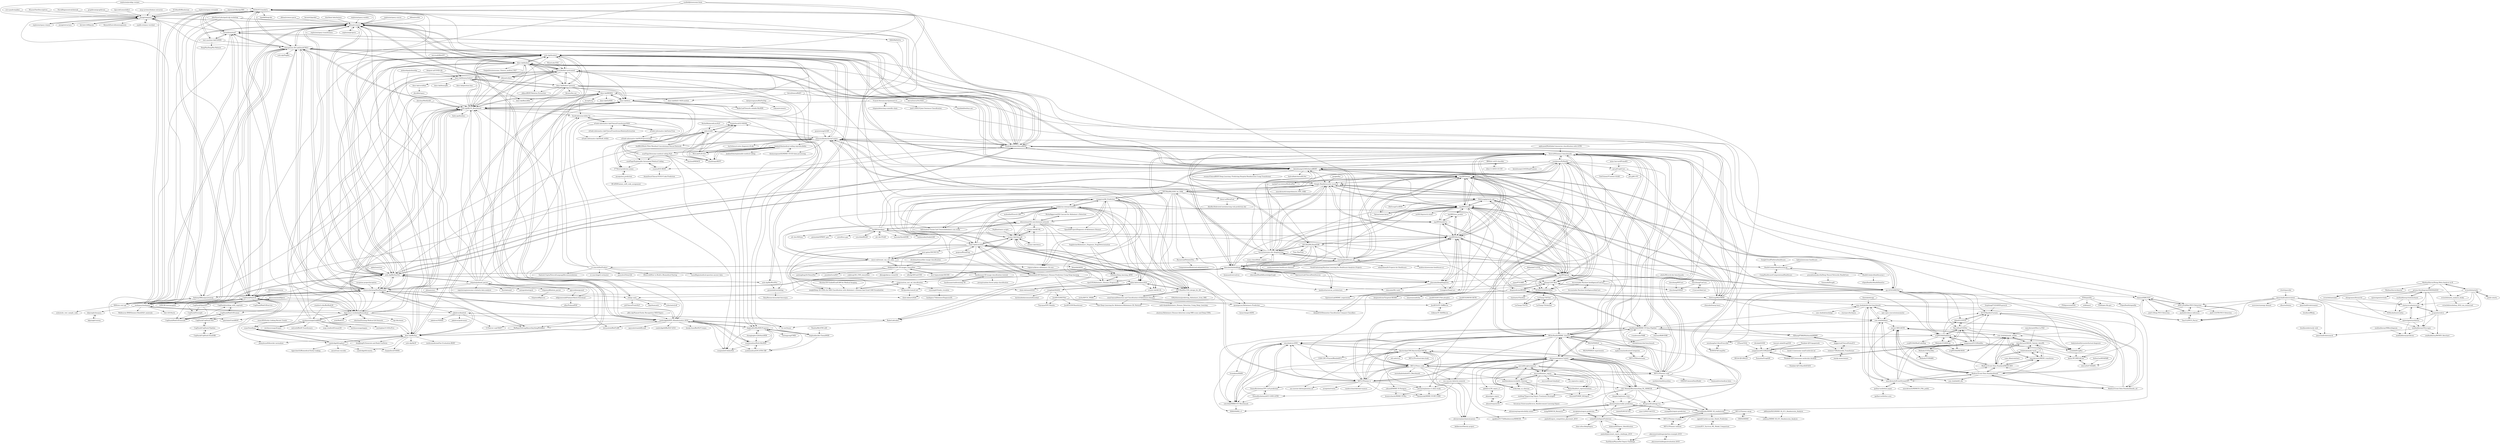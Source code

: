 digraph G {
"explosion/prodigy-recipes" -> "NLPatVCU/medaCy" ["e"=1]
"explosion/prodigy-recipes" -> "jenojp/negspacy" ["e"=1]
"dmis-lab/biobert" -> "naver/biobert-pretrained"
"dmis-lab/biobert" -> "dmis-lab/biobert-pytorch"
"dmis-lab/biobert" -> "ncbi-nlp/bluebert"
"dmis-lab/biobert" -> "allenai/scibert" ["e"=1]
"dmis-lab/biobert" -> "EmilyAlsentzer/clinicalBERT"
"dmis-lab/biobert" -> "allenai/scispacy"
"dmis-lab/biobert" -> "ncbi-nlp/BioSentVec"
"dmis-lab/biobert" -> "ncbi-nlp/BLUE_Benchmark"
"dmis-lab/biobert" -> "dmis-lab/bern"
"dmis-lab/biobert" -> "cambridgeltl/MTL-Bioinformatics-2016"
"dmis-lab/biobert" -> "lingluodlut/BioNER-Progress"
"dmis-lab/biobert" -> "kexinhuang12345/clinicalBERT"
"dmis-lab/biobert" -> "MeRajat/SolvingAlmostAnythingWithBert"
"dmis-lab/biobert" -> "GanjinZero/awesome_Chinese_medical_NLP" ["e"=1]
"dmis-lab/biobert" -> "plkmo/BERT-Relation-Extraction" ["e"=1]
"argilla-io/spacy-wordnet" -> "jenojp/negspacy" ["e"=1]
"JohnSnowLabs/spark-nlp-workshop" -> "allenai/scispacy" ["e"=1]
"JohnSnowLabs/spark-nlp-workshop" -> "CogStack/MedCAT" ["e"=1]
"JohnSnowLabs/spark-nlp-workshop" -> "dmis-lab/biobert" ["e"=1]
"JohnSnowLabs/spark-nlp-workshop" -> "medspacy/medspacy" ["e"=1]
"JohnSnowLabs/spark-nlp-workshop" -> "bigscience-workshop/biomedical" ["e"=1]
"vitorfs/parsifal" -> "ijmarshall/robotreviewer" ["e"=1]
"MannLabs/CKG" -> "naver/biobert-pretrained" ["e"=1]
"re-search/DocProduct" -> "llSourcell/How-to-Build-a-Biomedical-Startup" ["e"=1]
"re-search/DocProduct" -> "naver/biobert-pretrained"
"re-search/DocProduct" -> "dmis-lab/biobert"
"re-search/DocProduct" -> "LasseRegin/medical-question-answer-data" ["e"=1]
"re-search/DocProduct" -> "isaacmg/healthcare_ml"
"re-search/DocProduct" -> "ncbi-nlp/BLUE_Benchmark"
"re-search/DocProduct" -> "Santosh-Gupta/NaturalLanguageRecommendations"
"re-search/DocProduct" -> "re-search/gpt2-estimator"
"re-search/DocProduct" -> "ncbi-nlp/bluebert"
"re-search/DocProduct" -> "panushri25/emrQA" ["e"=1]
"allenai/scibert" -> "allenai/scispacy" ["e"=1]
"allenai/scibert" -> "dmis-lab/biobert" ["e"=1]
"allenai/scibert" -> "naver/biobert-pretrained" ["e"=1]
"allenai/scibert" -> "ncbi-nlp/bluebert" ["e"=1]
"allenai/scibert" -> "ncbi-nlp/BLUE_Benchmark" ["e"=1]
"explosion/spacy-course" -> "allenai/scispacy" ["e"=1]
"renwang435/adni_visualize" -> "leodegeus7/AlzheimerDiagnosisDL"
"wangyirui/AD_Prediction" -> "jrieke/cnn-interpretability"
"wangyirui/AD_Prediction" -> "ehosseiniasl/3d-convolutional-network"
"wangyirui/AD_Prediction" -> "grantgasser/Alzheimers-Prediction"
"wangyirui/AD_Prediction" -> "vkola-lab/brain2020"
"wangyirui/AD_Prediction" -> "NYUMedML/CNN_design_for_AD"
"wangyirui/AD_Prediction" -> "vkola-lab/ncomms2022"
"wangyirui/AD_Prediction" -> "regnerus/keras-alzheimers-3d-conv"
"wangyirui/AD_Prediction" -> "NYUMedML/GNN_for_EHR"
"wangyirui/AD_Prediction" -> "aramis-lab/clinicadl"
"wangyirui/AD_Prediction" -> "Information-Fusion-Lab-Umass/alzheimers-cnn-study"
"wangyirui/AD_Prediction" -> "himanshub1007/Alzhimers-Disease-Prediction-Using-Deep-learning"
"wangyirui/AD_Prediction" -> "OpenXAIProject/Diagnosis-of-Alzheimers-Disease" ["e"=1]
"wangyirui/AD_Prediction" -> "neuro-ml/resnet_cnn_mri_adni"
"wangyirui/AD_Prediction" -> "deepak525/Dementia-Classification-Compare-Classifiers"
"wangyirui/AD_Prediction" -> "Sapphirine/Alzheimers_Diagnosis_StageDetermination"
"ncbi-nlp/bluebert" -> "ncbi-nlp/BLUE_Benchmark"
"ncbi-nlp/bluebert" -> "ncbi-nlp/BioSentVec"
"ncbi-nlp/bluebert" -> "EmilyAlsentzer/clinicalBERT"
"ncbi-nlp/bluebert" -> "naver/biobert-pretrained"
"ncbi-nlp/bluebert" -> "dmis-lab/biobert"
"ncbi-nlp/bluebert" -> "kexinhuang12345/clinicalBERT"
"ncbi-nlp/bluebert" -> "dmis-lab/biobert-pytorch"
"ncbi-nlp/bluebert" -> "chanzuckerberg/MedMentions"
"ncbi-nlp/bluebert" -> "ncbi-nlp/BioWordVec"
"ncbi-nlp/bluebert" -> "jamesmullenbach/caml-mimic"
"ncbi-nlp/bluebert" -> "Georgetown-IR-Lab/QuickUMLS"
"ncbi-nlp/bluebert" -> "dmis-lab/bioasq-biobert"
"ncbi-nlp/bluebert" -> "allenai/scispacy"
"ncbi-nlp/bluebert" -> "dmis-lab/bern"
"ncbi-nlp/bluebert" -> "cambridgeltl/MTL-Bioinformatics-2016"
"google/fhir" -> "Google-Health/records-research" ["e"=1]
"explosion/spacy-transformers" -> "allenai/scispacy" ["e"=1]
"allenai/scispacy" -> "allenai/scibert" ["e"=1]
"allenai/scispacy" -> "Georgetown-IR-Lab/QuickUMLS"
"allenai/scispacy" -> "dmis-lab/biobert"
"allenai/scispacy" -> "medspacy/medspacy"
"allenai/scispacy" -> "EmilyAlsentzer/clinicalBERT"
"allenai/scispacy" -> "ncbi-nlp/BioSentVec"
"allenai/scispacy" -> "chanzuckerberg/MedMentions"
"allenai/scispacy" -> "NLPatVCU/medaCy"
"allenai/scispacy" -> "jenojp/negspacy"
"allenai/scispacy" -> "ncbi-nlp/bluebert"
"allenai/scispacy" -> "explosion/spacy-transformers" ["e"=1]
"allenai/scispacy" -> "naver/biobert-pretrained"
"allenai/scispacy" -> "explosion/projects" ["e"=1]
"allenai/scispacy" -> "kormilitzin/med7"
"allenai/scispacy" -> "CogStack/MedCAT"
"Franck-Dernoncourt/pubmed-rct" -> "titipata/detecting-scientific-claim"
"Franck-Dernoncourt/pubmed-rct" -> "jind11/PubMed-PICO-Detection"
"Franck-Dernoncourt/pubmed-rct" -> "jind11/HSLN-Joint-Sentence-Classification"
"Franck-Dernoncourt/pubmed-rct" -> "ncbi-nlp/BLUE_Benchmark"
"kexinhuang12345/clinicalBERT" -> "EmilyAlsentzer/clinicalBERT"
"kexinhuang12345/clinicalBERT" -> "nwams/ClinicalBERT-Deep-Learning--Predicting-Hospital-Readmission-Using-Transformer"
"kexinhuang12345/clinicalBERT" -> "lindvalllab/clinicalXLNet"
"kexinhuang12345/clinicalBERT" -> "ncbi-nlp/bluebert"
"kexinhuang12345/clinicalBERT" -> "Georgetown-IR-Lab/QuickUMLS"
"kexinhuang12345/clinicalBERT" -> "naver/biobert-pretrained"
"kexinhuang12345/clinicalBERT" -> "ncbi-nlp/BioSentVec"
"kexinhuang12345/clinicalBERT" -> "mp2893/retain"
"kexinhuang12345/clinicalBERT" -> "MLforHealth/MIMIC_Extract"
"kexinhuang12345/clinicalBERT" -> "ZhiGroup/Med-BERT"
"kexinhuang12345/clinicalBERT" -> "Google-Health/records-research"
"kexinhuang12345/clinicalBERT" -> "jamesmullenbach/caml-mimic"
"kexinhuang12345/clinicalBERT" -> "YerevaNN/mimic3-benchmarks"
"kexinhuang12345/clinicalBERT" -> "mp2893/doctorai"
"kexinhuang12345/clinicalBERT" -> "mp2893/mime"
"ZhiGroup/pytorch_ehr" -> "ZhiGroup/Med-BERT"
"ZhiGroup/pytorch_ehr" -> "deepmedicine/BEHRT"
"ZhiGroup/pytorch_ehr" -> "ZhiGroup/CovRNN"
"ZhiGroup/pytorch_ehr" -> "mp2893/mime"
"ZhiGroup/pytorch_ehr" -> "jshang123/G-Bert"
"ZhiGroup/pytorch_ehr" -> "mp2893/retain"
"ZhiGroup/pytorch_ehr" -> "landiisotta/convae_architecture"
"NrgXnat/oasis-scripts" -> "aramis-lab/clinicadl" ["e"=1]
"sjy1203/GAMENet" -> "ycq091044/SafeDrug"
"sjy1203/GAMENet" -> "jshang123/G-Bert"
"sjy1203/GAMENet" -> "BarryRun/COGNet"
"sjy1203/GAMENet" -> "neozhangthe1/AutoPrescribe"
"sjy1203/GAMENet" -> "yangnianzu0515/MoleRec"
"sjy1203/GAMENet" -> "ssshddd/DrugRec"
"sjy1203/GAMENet" -> "mp2893/mime"
"sjy1203/GAMENet" -> "Google-Health/records-research"
"sjy1203/GAMENet" -> "WOW5678/CompNet"
"sjy1203/GAMENet" -> "jhheo0123/VITA"
"sjy1203/GAMENet" -> "mp2893/gram"
"sjy1203/GAMENet" -> "mp2893/retain"
"sjy1203/GAMENet" -> "bit1029public/Carmen"
"MathiasHarrer/Doing-Meta-Analysis-in-R" -> "wviechtb/metafor"
"MathiasHarrer/Doing-Meta-Analysis-in-R" -> "wviechtb/meta_analysis_books"
"MathiasHarrer/Doing-Meta-Analysis-in-R" -> "MathiasHarrer/dmetar"
"MathiasHarrer/Doing-Meta-Analysis-in-R" -> "wviechtb/metadat"
"MathiasHarrer/Doing-Meta-Analysis-in-R" -> "prisma-flowdiagram/PRISMA2020"
"CogStack/MedCAT" -> "CogStack/MedCATtrainer"
"CogStack/MedCAT" -> "chanzuckerberg/MedMentions"
"CogStack/MedCAT" -> "CogStack/MedCATtutorials"
"CogStack/MedCAT" -> "Georgetown-IR-Lab/QuickUMLS"
"CogStack/MedCAT" -> "medspacy/medspacy"
"CogStack/MedCAT" -> "NLPatVCU/medaCy"
"CogStack/MedCAT" -> "CogStack/CogStack-NiFi"
"CogStack/MedCAT" -> "allenai/scispacy"
"CogStack/MedCAT" -> "kormilitzin/med7"
"CogStack/MedCAT" -> "CogStack/Foresight"
"CogStack/MedCAT" -> "ncbi-nlp/BioSentVec"
"CogStack/MedCAT" -> "CogStack/MedCATservice"
"CogStack/MedCAT" -> "bigscience-workshop/biomedical"
"CogStack/MedCAT" -> "CogStack/CogStack-SemEHR"
"CogStack/MedCAT" -> "CogStack/working_with_cogstack"
"chb/py-umls" -> "Georgetown-IR-Lab/QuickUMLS"
"chb/py-umls" -> "clips/humumls"
"chb/py-umls" -> "ncbo/umls2rdf"
"chb/py-umls" -> "p2/ClinicalTrialsNLP"
"nus-mornin-lab/echo-mimiciii" -> "fatemizuki/MIMIC-IV-MY-CODE"
"nus-mornin-lab/echo-mimiciii" -> "alistairewj/sepsis3-mimic"
"nus-mornin-lab/echo-mimiciii" -> "alistairewj/mechanical-power"
"nus-mornin-lab/echo-mimiciii" -> "apakbin/ICU72hReadmissionMIMICIII"
"nus-mornin-lab/echo-mimiciii" -> "alistairewj/mimic-iv-aline-study"
"BorgwardtLab/mgp-tcn" -> "mmr12/MGP-AttTCN"
"BorgwardtLab/mgp-tcn" -> "acampillos/sepsis-prediction"
"BorgwardtLab/mgp-tcn" -> "nerajbobra/sepsis-prediction"
"BorgwardtLab/mgp-tcn" -> "choltz95/MTGP-NN"
"BorgwardtLab/mgp-tcn" -> "sedab/EarlySepsisPrediction"
"MLforHealth/MIMIC_Extract" -> "YerevaNN/mimic3-benchmarks"
"MLforHealth/MIMIC_Extract" -> "MLD3/FIDDLE"
"MLforHealth/MIMIC_Extract" -> "MIT-LCP/mimic-code"
"MLforHealth/MIMIC_Extract" -> "healthylaife/MIMIC-IV-Data-Pipeline"
"MLforHealth/MIMIC_Extract" -> "alistairewj/sepsis3-mimic"
"MLforHealth/MIMIC_Extract" -> "USC-Melady/Benchmarking_DL_MIMICIII"
"MLforHealth/MIMIC_Extract" -> "MIT-LCP/eicu-code"
"MLforHealth/MIMIC_Extract" -> "MIT-LCP/mimic-iv"
"MLforHealth/MIMIC_Extract" -> "alistairewj/mimic-iv-aline-study"
"MLforHealth/MIMIC_Extract" -> "microsoft/mimic_sepsis"
"MLforHealth/MIMIC_Extract" -> "BorgwardtLab/mgp-tcn"
"MLforHealth/MIMIC_Extract" -> "AmsterdamUMC/AmsterdamUMCdb"
"MLforHealth/MIMIC_Extract" -> "ratschlab/circEWS"
"MLforHealth/MIMIC_Extract" -> "nliulab/mimic4ed-benchmark"
"MLforHealth/MIMIC_Extract" -> "kexinhuang12345/clinicalBERT"
"EmilyAlsentzer/clinicalBERT" -> "kexinhuang12345/clinicalBERT"
"EmilyAlsentzer/clinicalBERT" -> "ncbi-nlp/bluebert"
"EmilyAlsentzer/clinicalBERT" -> "dmis-lab/biobert"
"EmilyAlsentzer/clinicalBERT" -> "Georgetown-IR-Lab/QuickUMLS"
"EmilyAlsentzer/clinicalBERT" -> "naver/biobert-pretrained"
"EmilyAlsentzer/clinicalBERT" -> "ncbi-nlp/BioSentVec"
"EmilyAlsentzer/clinicalBERT" -> "jamesmullenbach/caml-mimic"
"EmilyAlsentzer/clinicalBERT" -> "allenai/scispacy"
"EmilyAlsentzer/clinicalBERT" -> "kormilitzin/med7"
"EmilyAlsentzer/clinicalBERT" -> "ncbi-nlp/BLUE_Benchmark"
"EmilyAlsentzer/clinicalBERT" -> "YerevaNN/mimic3-benchmarks"
"EmilyAlsentzer/clinicalBERT" -> "MLforHealth/MIMIC_Extract"
"EmilyAlsentzer/clinicalBERT" -> "chanzuckerberg/MedMentions"
"EmilyAlsentzer/clinicalBERT" -> "ZhiGroup/Med-BERT"
"EmilyAlsentzer/clinicalBERT" -> "NLPatVCU/medaCy"
"chanzuckerberg/MedMentions" -> "Georgetown-IR-Lab/QuickUMLS"
"chanzuckerberg/MedMentions" -> "CogStack/MedCAT"
"chanzuckerberg/MedMentions" -> "dmis-lab/BioSyn"
"chanzuckerberg/MedMentions" -> "cambridgeltl/MTL-Bioinformatics-2016"
"chanzuckerberg/MedMentions" -> "ncbi-nlp/BioSentVec"
"chanzuckerberg/MedMentions" -> "svjan5/medtype"
"chanzuckerberg/MedMentions" -> "ncbi-nlp/BLUE_Benchmark"
"chanzuckerberg/MedMentions" -> "AnthonyMRios/pymetamap"
"chanzuckerberg/MedMentions" -> "NLPatVCU/medaCy"
"chanzuckerberg/MedMentions" -> "chb/py-umls"
"chanzuckerberg/MedMentions" -> "ncbi-nlp/bluebert"
"chanzuckerberg/MedMentions" -> "bepnye/EBM-NLP"
"chanzuckerberg/MedMentions" -> "clinicalml/embeddings"
"chanzuckerberg/MedMentions" -> "allenai/scispacy"
"chanzuckerberg/MedMentions" -> "jakelever/kindred"
"NLPatVCU/medaCy" -> "kormilitzin/med7"
"NLPatVCU/medaCy" -> "Georgetown-IR-Lab/QuickUMLS"
"NLPatVCU/medaCy" -> "chanzuckerberg/MedMentions"
"NLPatVCU/medaCy" -> "CogStack/MedCAT"
"NLPatVCU/medaCy" -> "medspacy/medspacy"
"NLPatVCU/medaCy" -> "allenai/scispacy"
"NLPatVCU/medaCy" -> "text-machine-lab/CliNER"
"NLPatVCU/medaCy" -> "EmilyAlsentzer/clinicalBERT"
"NLPatVCU/medaCy" -> "jenojp/negspacy"
"NLPatVCU/medaCy" -> "ncbi-nlp/bluebert"
"NLPatVCU/medaCy" -> "BaderLab/saber"
"NLPatVCU/medaCy" -> "typedb/biograkn" ["e"=1]
"NLPatVCU/medaCy" -> "ncbi-nlp/BioSentVec"
"NLPatVCU/medaCy" -> "NIHOPA/NLPre" ["e"=1]
"NLPatVCU/medaCy" -> "AnthonyMRios/pymetamap"
"ncbi-nlp/BioWordVec" -> "ncbi-nlp/BioSentVec"
"ncbi-nlp/BioWordVec" -> "greenelab/snorkeling"
"ncbi-nlp/BioWordVec" -> "ncbi-nlp/bluebert"
"bjascob/LemmInflect" -> "jenojp/negspacy" ["e"=1]
"USC-Melady/Benchmarking_DL_MIMICIII" -> "alistairewj/reproducibility-mimic"
"USC-Melady/Benchmarking_DL_MIMICIII" -> "YerevaNN/mimic3-benchmarks"
"USC-Melady/Benchmarking_DL_MIMICIII" -> "alistairewj/sepsis3-mimic"
"USC-Melady/Benchmarking_DL_MIMICIII" -> "alistairewj/mortality-prediction"
"USC-Melady/Benchmarking_DL_MIMICIII" -> "MLforHealth/MIMIC_Extract"
"USC-Melady/Benchmarking_DL_MIMICIII" -> "ratschlab/circEWS"
"USC-Melady/Benchmarking_DL_MIMICIII" -> "YaronBlinder/MIMIC-III_readmission"
"USC-Melady/Benchmarking_DL_MIMICIII" -> "deepak-kaji/mimic-lstm"
"USC-Melady/Benchmarking_DL_MIMICIII" -> "MIT-LCP/mimic-iii-paper"
"USC-Melady/Benchmarking_DL_MIMICIII" -> "BorgwardtLab/mgp-tcn"
"deepak-kaji/mimic-lstm" -> "BorgwardtLab/mgp-tcn"
"deepak-kaji/mimic-lstm" -> "alistairewj/mortality-prediction"
"msg-systems/holmes-extractor" -> "jenojp/negspacy" ["e"=1]
"gijswobben/pymed" -> "titipata/pubmed_parser"
"gijswobben/pymed" -> "billgreenwald/Pubmed-Batch-Download"
"ncbi-nlp/BioSentVec" -> "ncbi-nlp/BioWordVec"
"ncbi-nlp/BioSentVec" -> "ncbi-nlp/bluebert"
"ncbi-nlp/BioSentVec" -> "chanzuckerberg/MedMentions"
"ncbi-nlp/BioSentVec" -> "Georgetown-IR-Lab/QuickUMLS"
"ncbi-nlp/BioSentVec" -> "ncbi-nlp/BLUE_Benchmark"
"ncbi-nlp/BioSentVec" -> "EmilyAlsentzer/clinicalBERT"
"ncbi-nlp/BioSentVec" -> "clinicalml/embeddings"
"ncbi-nlp/BioSentVec" -> "dmis-lab/biobert"
"ncbi-nlp/BioSentVec" -> "allenai/scispacy"
"ncbi-nlp/BioSentVec" -> "kexinhuang12345/clinicalBERT"
"ncbi-nlp/BioSentVec" -> "titipata/pubmed_parser"
"ncbi-nlp/BioSentVec" -> "naver/biobert-pretrained"
"ncbi-nlp/BioSentVec" -> "medspacy/medspacy"
"ncbi-nlp/BioSentVec" -> "jamesmullenbach/caml-mimic"
"ncbi-nlp/BioSentVec" -> "CogStack/MedCAT"
"explosion/spacy-stanza" -> "jenojp/negspacy" ["e"=1]
"jayded/evidence-inference" -> "jind11/PubMed-PICO-Detection"
"jayded/evidence-inference" -> "bepnye/EBM-NLP"
"jayded/evidence-inference" -> "Tian312/PICO_Parser"
"MeRajat/SolvingAlmostAnythingWithBert" -> "cambridgeltl/MTL-Bioinformatics-2016"
"MeRajat/SolvingAlmostAnythingWithBert" -> "dmis-lab/bern"
"MeRajat/SolvingAlmostAnythingWithBert" -> "dmis-lab/BioSyn"
"naver/biobert-pretrained" -> "dmis-lab/biobert"
"naver/biobert-pretrained" -> "dmis-lab/biobert-pytorch"
"naver/biobert-pretrained" -> "ncbi-nlp/bluebert"
"naver/biobert-pretrained" -> "EmilyAlsentzer/clinicalBERT"
"naver/biobert-pretrained" -> "allenai/scibert" ["e"=1]
"naver/biobert-pretrained" -> "dmis-lab/bern"
"naver/biobert-pretrained" -> "ncbi-nlp/BLUE_Benchmark"
"naver/biobert-pretrained" -> "kexinhuang12345/clinicalBERT"
"naver/biobert-pretrained" -> "dmis-lab/bioasq-biobert"
"naver/biobert-pretrained" -> "cambridgeltl/MTL-Bioinformatics-2016"
"naver/biobert-pretrained" -> "ncbi-nlp/BioSentVec"
"naver/biobert-pretrained" -> "allenai/scispacy"
"naver/biobert-pretrained" -> "chanzuckerberg/MedMentions"
"naver/biobert-pretrained" -> "lingluodlut/BioNER-Progress"
"naver/biobert-pretrained" -> "MeRajat/SolvingAlmostAnythingWithBert"
"inception-project/inception" -> "chanzuckerberg/MedMentions" ["e"=1]
"sonal-bansal/Detection-and-Classification-of-Alzheimers-Disease" -> "NYUMedML/CNN_design_for_AD"
"sonal-bansal/Detection-and-Classification-of-Alzheimers-Disease" -> "grantgasser/Alzheimers-Prediction"
"sonal-bansal/Detection-and-Classification-of-Alzheimers-Disease" -> "Yale-Deep-Learning-for-Alzheimers/Alzheimers-DL-Network"
"sonal-bansal/Detection-and-Classification-of-Alzheimers-Disease" -> "natli-think/Alzheimers_Disease_Detection_Using_Deep_Learning"
"quqixun/BrainPrep" -> "vkola-lab/brain2020" ["e"=1]
"grantgasser/Alzheimers-Prediction" -> "deepak525/Dementia-Classification-Compare-Classifiers"
"grantgasser/Alzheimers-Prediction" -> "bsearchinger/ADNI"
"isaacmg/healthcare_ml" -> "HealthCatalyst/healthcareai-py"
"isaacmg/healthcare_ml" -> "mp2893/doctorai"
"isaacmg/healthcare_ml" -> "hurcy/awesome-ehr-deeplearning"
"isaacmg/healthcare_ml" -> "NYUMedML/DeepEHR"
"isaacmg/healthcare_ml" -> "sunlabuiuc/PyHealth"
"isaacmg/healthcare_ml" -> "PacktPublishing/Machine-Learning-for-Healthcare-Analytics-Projects"
"isaacmg/healthcare_ml" -> "re-search/DocProduct"
"isaacmg/healthcare_ml" -> "ncbi-nlp/bluebert"
"isaacmg/healthcare_ml" -> "clinicalml/embeddings"
"isaacmg/healthcare_ml" -> "kexinhuang12345/clinicalBERT"
"isaacmg/healthcare_ml" -> "edaaydinea/AI-Projects-for-Healthcare" ["e"=1]
"isaacmg/healthcare_ml" -> "medtorch/awesome-healthcare-ai" ["e"=1]
"isaacmg/healthcare_ml" -> "NLPatVCU/medaCy"
"isaacmg/healthcare_ml" -> "nickls/awesome-healthcare-datasets"
"isaacmg/healthcare_ml" -> "EmilyAlsentzer/clinicalBERT"
"k4m1113/ICD-10-CSV" -> "IBM/nlc-icd10-classifier"
"GoogleCloudPlatform/healthcare" -> "HealthCatalyst/healthcareai-py" ["e"=1]
"ICLRandD/Blackstone" -> "jenojp/negspacy" ["e"=1]
"guoyinwang/LEAM" -> "jamesmullenbach/caml-mimic" ["e"=1]
"moboehle/Pytorch-LRP" -> "jrieke/cnn-interpretability" ["e"=1]
"abachaa/MedQuAD" -> "ncbi-nlp/BLUE_Benchmark" ["e"=1]
"abachaa/MedQuAD" -> "bigscience-workshop/biomedical" ["e"=1]
"jshang123/G-Bert" -> "sjy1203/GAMENet"
"jshang123/G-Bert" -> "mp2893/mime"
"jshang123/G-Bert" -> "HiTANet2020/HiTANet"
"jshang123/G-Bert" -> "landiisotta/convae_architecture"
"jshang123/G-Bert" -> "Google-Health/records-research"
"jshang123/G-Bert" -> "deepmedicine/BEHRT"
"shangjingbo1226/AutoNER" -> "lingluodlut/BioNER-Progress" ["e"=1]
"shangjingbo1226/AutoNER" -> "yuzhimanhua/Multi-BioNER" ["e"=1]
"BarnesLab/Patient2Vec" -> "ComputationalMedicineLab/patient2vec"
"jrieke/cnn-interpretability" -> "wangyirui/AD_Prediction"
"jrieke/cnn-interpretability" -> "Information-Fusion-Lab-Umass/alzheimers-cnn-study"
"jrieke/cnn-interpretability" -> "NYUMedML/CNN_design_for_AD"
"jrieke/cnn-interpretability" -> "ehosseiniasl/3d-convolutional-network"
"jrieke/cnn-interpretability" -> "aramis-lab/clinicadl"
"jrieke/cnn-interpretability" -> "vkola-lab/ncomms2022"
"jrieke/cnn-interpretability" -> "regnerus/keras-alzheimers-3d-conv"
"jrieke/cnn-interpretability" -> "aramis-lab/AD-DL"
"jrieke/cnn-interpretability" -> "vkola-lab/brain2020"
"jrieke/cnn-interpretability" -> "deepak525/Dementia-Classification-Compare-Classifiers"
"jrieke/cnn-interpretability" -> "grantgasser/Alzheimers-Prediction"
"jrieke/cnn-interpretability" -> "moboehle/Pytorch-LRP" ["e"=1]
"jrieke/cnn-interpretability" -> "neuro-ml/resnet_cnn_mri_adni"
"jrieke/cnn-interpretability" -> "RishalAggarwal/3D-Convnet-for-Alzheimer-s-Detection"
"aramis-lab/clinicadl" -> "aramis-lab/clinica" ["e"=1]
"aramis-lab/clinicadl" -> "aramis-lab/AD-DL"
"aramis-lab/clinicadl" -> "aramis-lab/AD-ML"
"aramis-lab/clinicadl" -> "ehosseiniasl/3d-convolutional-network"
"aramis-lab/clinicadl" -> "NYUMedML/CNN_design_for_AD"
"aramis-lab/clinicadl" -> "jrieke/cnn-interpretability"
"aramis-lab/clinicadl" -> "vkola-lab/brain2020"
"aramis-lab/clinicadl" -> "neuro-ml/resnet_cnn_mri_adni"
"dmis-lab/bern" -> "dmis-lab/bioasq-biobert"
"dmis-lab/bern" -> "dmis-lab/BioSyn"
"dmis-lab/bern" -> "wonjininfo/CollaboNet"
"dmis-lab/bern" -> "dmis-lab/BERN2"
"dmis-lab/bern" -> "BaderLab/Towards-reliable-BioNER"
"dmis-lab/bern" -> "BaderLab/saber"
"dmis-lab/bern" -> "MeRajat/SolvingAlmostAnythingWithBert"
"dmis-lab/bern" -> "ncbi-nlp/BLUE_Benchmark"
"dmis-lab/bern" -> "hu-ner/huner"
"dmis-lab/bern" -> "greenelab/snorkeling"
"mcguinlu/robvis" -> "rmetaverse/metaverse"
"mcguinlu/robvis" -> "mjwestgate/synthesisr"
"mcguinlu/robvis" -> "nealhaddaway/ROSES_flowchart"
"mcguinlu/robvis" -> "nealhaddaway/GSscraper"
"sheryl-ai/MetaPred" -> "AlexKer/federated-metalearning-risk-prediction-ehr"
"mghassem/medicationCategories" -> "MIT-LCP/bloatectomy"
"hurcy/awesome-ehr-deeplearning" -> "Google-Health/records-research"
"hurcy/awesome-ehr-deeplearning" -> "mp2893/retain"
"hurcy/awesome-ehr-deeplearning" -> "clinicalml/embeddings"
"hurcy/awesome-ehr-deeplearning" -> "NYUMedML/GNN_for_EHR"
"hurcy/awesome-ehr-deeplearning" -> "YerevaNN/mimic3-benchmarks"
"hurcy/awesome-ehr-deeplearning" -> "NYUMedML/DeepEHR"
"hurcy/awesome-ehr-deeplearning" -> "ruoyu-chen/dl4ehr_papers"
"hurcy/awesome-ehr-deeplearning" -> "BarnesLab/Patient2Vec"
"hurcy/awesome-ehr-deeplearning" -> "mp2893/mime"
"hurcy/awesome-ehr-deeplearning" -> "ZhiGroup/pytorch_ehr"
"hurcy/awesome-ehr-deeplearning" -> "kexinhuang12345/clinicalBERT"
"hurcy/awesome-ehr-deeplearning" -> "isaacmg/healthcare_ml"
"hurcy/awesome-ehr-deeplearning" -> "mp2893/doctorai"
"hurcy/awesome-ehr-deeplearning" -> "sunlabuiuc/PyHealth"
"hurcy/awesome-ehr-deeplearning" -> "MLforHealth/MIMIC_Extract"
"MIT-LCP/mimic-omop" -> "OHDSI/MIMIC"
"MIT-LCP/mimic-omop" -> "MIT-LCP/mimic-iii-paper"
"MIT-LCP/mimic-omop" -> "MIT-LCP/mimic-website"
"izuna385/Entity-Linking-Recent-Trends" -> "svjan5/medtype" ["e"=1]
"bepnye/EBM-NLP" -> "jind11/PubMed-PICO-Detection"
"bepnye/EBM-NLP" -> "jayded/evidence-inference"
"bepnye/EBM-NLP" -> "Tian312/PICO_Parser"
"bepnye/EBM-NLP" -> "jind11/Deep-PICO-Detection"
"suamin/ICD-BERT" -> "AsianZeus/Clinical-ICD10-Code-Prediction"
"suamin/ICD-BERT" -> "acadTags/Explainable-Automated-Medical-Coding"
"aramis-lab/clinica" -> "aramis-lab/clinicadl" ["e"=1]
"aramis-lab/clinica" -> "aramis-lab/AD-ML" ["e"=1]
"elizagrames/litsearchr" -> "mjwestgate/synthesisr"
"elizagrames/litsearchr" -> "rmetaverse/metaverse"
"prasadseemakurthi/Deep-Neural-Networks-HealthCare" -> "Gananath/DrugAI"
"matthieukomorowski/AI_Clinician" -> "aniruddhraghu/sepsisrl"
"matthieukomorowski/AI_Clinician" -> "uribyul/py_ai_clinician"
"matthieukomorowski/AI_Clinician" -> "microsoft/mimic_sepsis"
"matthieukomorowski/AI_Clinician" -> "MLforHealth/rl_representations"
"matthieukomorowski/AI_Clinician" -> "xuefeng7/Improving-Sepsis-Treatment-Strategies"
"matthieukomorowski/AI_Clinician" -> "thxsxth/POMDP_RLSepsis"
"vkola-lab/brain2020" -> "vkola-lab/ncomms2022"
"vkola-lab/brain2020" -> "NYUMedML/CNN_design_for_AD"
"vkola-lab/brain2020" -> "vkola-lab/azrt2020"
"vkola-lab/brain2020" -> "McSpooder/camull-net"
"vkola-lab/brain2020" -> "wangyirui/AD_Prediction"
"vkola-lab/brain2020" -> "himanshub1007/Alzhimers-Disease-Prediction-Using-Deep-learning"
"vkola-lab/brain2020" -> "sonal-bansal/Detection-and-Classification-of-Alzheimers-Disease"
"vkola-lab/brain2020" -> "vkola-lab/nmed2024"
"vkola-lab/brain2020" -> "aramis-lab/clinicadl"
"vkola-lab/brain2020" -> "jrieke/cnn-interpretability"
"vkola-lab/brain2020" -> "meqili/Deep-3D-CNNs-for-MRI-Classification-with-Alzheimer-s-Disease-And-Grad-CAM-Visualization"
"vkola-lab/brain2020" -> "west-gates/3DCNN-Vis"
"vkola-lab/brain2020" -> "ehosseiniasl/3d-convolutional-network"
"vkola-lab/brain2020" -> "vipul105/Alzheimers_Disease_Progression"
"vkola-lab/brain2020" -> "quqixun/BrainPrep" ["e"=1]
"NYUMedML/DeepEHR" -> "jamesmullenbach/caml-mimic"
"NYUMedML/DeepEHR" -> "hurcy/awesome-ehr-deeplearning"
"NYUMedML/DeepEHR" -> "landiisotta/convae_architecture"
"NYUMedML/DeepEHR" -> "mp2893/retain"
"NYUMedML/DeepEHR" -> "clinicalml/embeddings"
"NYUMedML/DeepEHR" -> "clinicalml/deepDiagnosis"
"NYUMedML/DeepEHR" -> "Tony-Hao/Valx"
"NYUMedML/DeepEHR" -> "kexinhuang12345/clinicalBERT"
"NYUMedML/DeepEHR" -> "mp2893/doctorai"
"NYUMedML/DeepEHR" -> "mp2893/gram"
"akiani/rlsepsis234" -> "akiani/gym-sepsis"
"sdv-dev/TGAN" -> "mp2893/medgan" ["e"=1]
"IBM/nlc-icd10-classifier" -> "suamin/ICD-BERT"
"IBM/nlc-icd10-classifier" -> "k4m1113/ICD-10-CSV"
"Tian312/PICO_Parser" -> "jind11/PubMed-PICO-Detection"
"Tian312/PICO_Parser" -> "bepnye/EBM-NLP"
"Tian312/PICO_Parser" -> "jayded/evidence-inference"
"spfohl/cs238_sepsis_rl" -> "akiani/gym-sepsis"
"ncbi-nlp/BLUE_Benchmark" -> "ncbi-nlp/bluebert"
"ncbi-nlp/BLUE_Benchmark" -> "dmis-lab/BioSyn"
"ncbi-nlp/BLUE_Benchmark" -> "dmis-lab/bioasq-biobert"
"ncbi-nlp/BLUE_Benchmark" -> "cambridgeltl/MTL-Bioinformatics-2016"
"ncbi-nlp/BLUE_Benchmark" -> "dmis-lab/bern"
"ncbi-nlp/BLUE_Benchmark" -> "yuzhimanhua/Multi-BioNER"
"ncbi-nlp/BLUE_Benchmark" -> "ncbi-nlp/BioSentVec"
"ncbi-nlp/BLUE_Benchmark" -> "shreyashub/BioFLAIR"
"ncbi-nlp/BLUE_Benchmark" -> "chanzuckerberg/MedMentions"
"ncbi-nlp/BLUE_Benchmark" -> "wonjininfo/CollaboNet"
"ncbi-nlp/BLUE_Benchmark" -> "facebookresearch/bio-lm"
"ncbi-nlp/BLUE_Benchmark" -> "Andy-jqa/bioelmo"
"ncbi-nlp/BLUE_Benchmark" -> "naver/biobert-pretrained"
"ncbi-nlp/BLUE_Benchmark" -> "dmis-lab/biobert-pytorch"
"ncbi-nlp/BLUE_Benchmark" -> "Georgetown-IR-Lab/QuickUMLS"
"west-gates/3DCNN-Vis" -> "neuro-ml/resnet_cnn_mri_adni"
"Sapphirine/Alzheimers_Diagnosis_StageDetermination" -> "14thibea/deep_learning_ADNI"
"Sapphirine/Alzheimers_Diagnosis_StageDetermination" -> "vipul105/Alzheimers_Disease_Progression"
"yuzhimanhua/Multi-BioNER" -> "yuzhimanhua/LM-LSTM-CRF"
"yuzhimanhua/Multi-BioNER" -> "cambridgeltl/MTL-Bioinformatics-2016"
"yuzhimanhua/Multi-BioNER" -> "wonjininfo/CollaboNet"
"yuzhimanhua/Multi-BioNER" -> "lingluodlut/BioNER-Progress"
"dmis-lab/bioasq-biobert" -> "dmis-lab/bern"
"dmis-lab/bioasq-biobert" -> "dmis-lab/bioasq8b"
"dmis-lab/bioasq-biobert" -> "dmis-lab/covidAsk"
"dmis-lab/bioasq-biobert" -> "dmis-lab/BioLAMA"
"dmis-lab/bioasq-biobert" -> "jennydsuza9/disorder-normalizer"
"dmis-lab/bioasq-biobert" -> "dmis-lab/biobert-pytorch"
"dmis-lab/bioasq-biobert" -> "dmis-lab/position-bias"
"dmis-lab/bioasq-biobert" -> "ncbi-nlp/BLUE_Benchmark"
"Jeffreylin0925/MIMIC-III_ICU_Readmission_Analysis" -> "yzhouas/MIMIC-III_ICU_Readmission_Analysis"
"xuefeng7/Improving-Sepsis-Treatment-Strategies" -> "akiani/rlsepsis234"
"xuefeng7/Improving-Sepsis-Treatment-Strategies" -> "Srivatsan-Srinivasan/Inverse_Reinforcement-Learning-Sepsis"
"mp2893/mime" -> "Google-Health/records-research"
"mp2893/mime" -> "mp2893/gram"
"mp2893/mime" -> "jshang123/G-Bert"
"mp2893/mime" -> "mp2893/med2vec"
"mp2893/mime" -> "mp2893/retain"
"mp2893/mime" -> "Optum/retain-keras"
"mp2893/mime" -> "sjy1203/GAMENet"
"mp2893/mime" -> "tanlab/ConvolutionMedicalNer"
"mp2893/mime" -> "HiTANet2020/HiTANet"
"ijmarshall/trialstreamer" -> "bwallace/RRnlp"
"Optum/retain-keras" -> "mp2893/retain"
"Optum/retain-keras" -> "mp2893/mime"
"yuzhimanhua/LM-LSTM-CRF" -> "yuzhimanhua/Multi-BioNER"
"titipata/detecting-scientific-claim" -> "Franck-Dernoncourt/pubmed-rct"
"physionetchallenges/evaluation-2019" -> "physionetchallenges/python-example-2019"
"CogStack/MedCATtrainer" -> "CogStack/working_with_cogstack"
"CogStack/MedCATtrainer" -> "CogStack/MedCATtutorials"
"CogStack/MedCATtrainer" -> "CogStack/CogStack-NiFi"
"bbanddd/ADDL" -> "vipul105/Alzheimers_Disease_Progression"
"bbanddd/ADDL" -> "14thibea/deep_learning_ADNI"
"CogStack/CogStack-NiFi" -> "CogStack/CogStack-Pipeline"
"BaderLab/saber" -> "hu-ner/huner"
"BaderLab/saber" -> "jakelever/kindred"
"datquocnguyen/BioPosDep" -> "cskyan/evntextrc"
"datquocnguyen/BioPosDep" -> "BaderLab/Towards-reliable-BioNER"
"jind11/PubMed-PICO-Detection" -> "jind11/LSTM-PICO-Detection"
"jind11/PubMed-PICO-Detection" -> "Tian312/PICO_Parser"
"jind11/PubMed-PICO-Detection" -> "bepnye/EBM-NLP"
"jind11/PubMed-PICO-Detection" -> "jind11/Deep-PICO-Detection"
"jind11/PubMed-PICO-Detection" -> "jayded/evidence-inference"
"14thibea/deep_learning_ADNI" -> "vipul105/Alzheimers_Disease_Progression"
"mjwestgate/synthesisr" -> "nealhaddaway/predicter"
"mjwestgate/synthesisr" -> "rmetaverse/metaverse"
"mjwestgate/synthesisr" -> "nealhaddaway/GSscraper"
"kskaran94/Sepsis_Identification" -> "jambo6/physionet_sepsis_challenge_2019"
"bwallace/abstrackr-web" -> "ijmarshall/robotsearch"
"vipul105/Alzheimers_Disease_Progression" -> "14thibea/deep_learning_ADNI"
"aramis-lab/AD-ML" -> "aramis-lab/clinicadl"
"WOW5678/CompNet" -> "neozhangthe1/AutoPrescribe"
"rmetaverse/metaverse" -> "mjwestgate/synthesisr"
"rmetaverse/metaverse" -> "mcguinlu/robvis"
"rmetaverse/metaverse" -> "ESHackathon/eviatlas"
"EarlGlynn/PhysioNet-Sepsis-Challenge" -> "jambo6/physionet_sepsis_challenge_2019"
"rjgiedt/Cardiovascular_Death_Prediction" -> "j-crowe/ICU_Survival_ML_Model_Comparison"
"physionetchallenges/python-example-2019" -> "physionetchallenges/evaluation-2019"
"physionetchallenges/python-example-2019" -> "EarlGlynn/PhysioNet-Sepsis-Challenge"
"akiani/gym-sepsis" -> "akiani/rlsepsis234"
"akiani/gym-sepsis" -> "spfohl/cs238_sepsis_rl"
"FDA/openfda" -> "FDA/open.fda.gov"
"FDA/openfda" -> "rOpenHealth/openfda"
"FDA/openfda" -> "FDA/precisionFDA"
"FDA/openfda" -> "selik/xport"
"FDA/openfda" -> "HHS/uts-rest-api"
"yingszuo/cnn_mci_ad_classification" -> "McSpooder/camull-net"
"yingszuo/cnn_mci_ad_classification" -> "meqili/Deep-3D-CNNs-for-MRI-Classification-with-Alzheimer-s-Disease-And-Grad-CAM-Visualization"
"yingszuo/cnn_mci_ad_classification" -> "renwang435/adni_visualize"
"medspacy/medspacy" -> "Georgetown-IR-Lab/QuickUMLS"
"medspacy/medspacy" -> "kormilitzin/med7"
"medspacy/medspacy" -> "allenai/scispacy"
"medspacy/medspacy" -> "kdpsingh/clinspacy"
"medspacy/medspacy" -> "CogStack/MedCAT"
"medspacy/medspacy" -> "jenojp/negspacy"
"medspacy/medspacy" -> "NLPatVCU/medaCy"
"medspacy/medspacy" -> "Yale-LILY/Ascle"
"medspacy/medspacy" -> "ncbi-nlp/BioSentVec"
"medspacy/medspacy" -> "EmilyAlsentzer/clinicalBERT"
"medspacy/medspacy" -> "bigscience-workshop/biomedical"
"medspacy/medspacy" -> "ncbi-nlp/bluebert"
"medspacy/medspacy" -> "chanzuckerberg/MedMentions"
"medspacy/medspacy" -> "jakelever/kindred"
"medspacy/medspacy" -> "Melbourne-BMDS/mimic34md2020_materials"
"explosion/spacy-streamlit" -> "jenojp/negspacy" ["e"=1]
"ZhiGroup/Med-BERT" -> "ZhiGroup/pytorch_ehr"
"ZhiGroup/Med-BERT" -> "deepmedicine/BEHRT"
"ZhiGroup/Med-BERT" -> "jshang123/G-Bert"
"ZhiGroup/Med-BERT" -> "som-shahlab/femr"
"ZhiGroup/Med-BERT" -> "kexinhuang12345/clinicalBERT"
"ZhiGroup/Med-BERT" -> "mp2893/retain"
"ZhiGroup/Med-BERT" -> "clinicalml/omop-learn" ["e"=1]
"ZhiGroup/Med-BERT" -> "EmilyAlsentzer/clinicalBERT"
"ZhiGroup/Med-BERT" -> "mp2893/mime"
"ZhiGroup/Med-BERT" -> "som-shahlab/ehrshot-benchmark"
"ZhiGroup/Med-BERT" -> "mp2893/gram"
"ZhiGroup/Med-BERT" -> "ncbi-nlp/bluebert"
"svjan5/medtype" -> "dmis-lab/BioSyn"
"svjan5/medtype" -> "cambridgeltl/sapbert"
"svjan5/medtype" -> "dongfang91/Generate-and-Rank-ConNorm"
"pubmedqa/pubmedqa" -> "dmis-lab/bioasq-biobert" ["e"=1]
"pubmedqa/pubmedqa" -> "ncbi-nlp/BLUE_Benchmark" ["e"=1]
"sunlabuiuc/PyHealth" -> "YerevaNN/mimic3-benchmarks"
"sunlabuiuc/PyHealth" -> "MLforHealth/MIMIC_Extract"
"sunlabuiuc/PyHealth" -> "MIT-LCP/mimic-code"
"sunlabuiuc/PyHealth" -> "hurcy/awesome-ehr-deeplearning"
"sunlabuiuc/PyHealth" -> "CogStack/MedCAT"
"sunlabuiuc/PyHealth" -> "healthylaife/MIMIC-IV-Data-Pipeline"
"sunlabuiuc/PyHealth" -> "Google-Health/records-research"
"sunlabuiuc/PyHealth" -> "mp2893/retain"
"sunlabuiuc/PyHealth" -> "isaacmg/healthcare_ml"
"sunlabuiuc/PyHealth" -> "ycq091044/SafeDrug"
"sunlabuiuc/PyHealth" -> "pat-jj/GraphCare"
"sunlabuiuc/PyHealth" -> "kexinhuang12345/DeepPurpose" ["e"=1]
"sunlabuiuc/PyHealth" -> "kexinhuang12345/clinicalBERT"
"sunlabuiuc/PyHealth" -> "MIT-LCP/eicu-code"
"sunlabuiuc/PyHealth" -> "MIT-LCP/mimic-iv"
"explosion/projects" -> "allenai/scispacy" ["e"=1]
"allenai/s2orc" -> "allenai/scispacy" ["e"=1]
"jenojp/negspacy" -> "jenojp/extractacy"
"jenojp/negspacy" -> "argilla-io/spacy-wordnet" ["e"=1]
"jenojp/negspacy" -> "kevinlu1248/pyate" ["e"=1]
"jenojp/negspacy" -> "medspacy/medspacy"
"jenojp/negspacy" -> "KennethEnevoldsen/augmenty" ["e"=1]
"jenojp/negspacy" -> "allenai/scispacy"
"jenojp/negspacy" -> "explosion/spacy-stanza" ["e"=1]
"jenojp/negspacy" -> "Georgetown-IR-Lab/QuickUMLS"
"kormilitzin/med7" -> "medspacy/medspacy"
"kormilitzin/med7" -> "NLPatVCU/medaCy"
"kormilitzin/med7" -> "Georgetown-IR-Lab/QuickUMLS"
"kormilitzin/med7" -> "text-machine-lab/CliNER"
"kormilitzin/med7" -> "EmilyAlsentzer/clinicalBERT"
"kormilitzin/med7" -> "gmichalo/UmlsBERT"
"kormilitzin/med7" -> "allenai/scispacy"
"kormilitzin/med7" -> "jenojp/negspacy"
"sedab/EarlySepsisPrediction" -> "jambo6/physionet_sepsis_challenge_2019"
"sedab/EarlySepsisPrediction" -> "nerajbobra/sepsis-prediction"
"sedab/EarlySepsisPrediction" -> "kskaran94/Sepsis_Identification"
"sedab/EarlySepsisPrediction" -> "EarlGlynn/PhysioNet-Sepsis-Challenge"
"sedab/EarlySepsisPrediction" -> "cbmi-uthsc/deepSepsis"
"EmmaRocheteau/TPC-LoS-prediction" -> "ratschlab/circEWS"
"EmmaRocheteau/TPC-LoS-prediction" -> "EmmaRocheteau/eICU-GNN-LSTM"
"EmmaRocheteau/TPC-LoS-prediction" -> "ratschlab/HIRID-ICU-Benchmark"
"nerajbobra/sepsis-prediction" -> "sedab/EarlySepsisPrediction"
"nerajbobra/sepsis-prediction" -> "jambo6/sepsis_competition_physionet_2019"
"abachaa/Existing-Medical-QA-Datasets" -> "bigscience-workshop/biomedical" ["e"=1]
"MIT-LCP/mimic-iv" -> "MIT-LCP/eicu-code"
"MIT-LCP/mimic-iv" -> "ratschlab/circEWS"
"MIT-LCP/mimic-iv" -> "alistairewj/mimic-iv-aline-study"
"MIT-LCP/mimic-iv" -> "alistairewj/sepsis3-mimic"
"MIT-LCP/mimic-iv" -> "AmsterdamUMC/AmsterdamUMCdb"
"MIT-LCP/mimic-iv" -> "MLforHealth/MIMIC_Extract"
"MIT-LCP/mimic-iv" -> "MIT-LCP/mimic-code"
"MIT-LCP/mimic-iv" -> "YerevaNN/mimic3-benchmarks"
"MIT-LCP/mimic-iv" -> "fatemizuki/MIMIC-IV-MY-CODE"
"MIT-LCP/mimic-iv" -> "USC-Melady/Benchmarking_DL_MIMICIII"
"MIT-LCP/mimic-iv" -> "arnepeine/ventai"
"MIT-LCP/mimic-iv" -> "healthylaife/MIMIC-IV-Data-Pipeline"
"MIT-LCP/mimic-iv" -> "vanderschaarlab/clairvoyance" ["e"=1]
"MIT-LCP/mimic-iv" -> "EmmaRocheteau/TPC-LoS-prediction"
"MIT-LCP/mimic-iv" -> "nus-mornin-lab/oxygenation_kc"
"AnthonyMRios/pymetamap" -> "Georgetown-IR-Lab/QuickUMLS"
"AnthonyMRios/pymetamap" -> "HHS/uts-rest-api"
"AnthonyMRios/pymetamap" -> "chanzuckerberg/MedMentions"
"AnthonyMRios/pymetamap" -> "ncbi-nlp/BLUE_Benchmark"
"AnthonyMRios/pymetamap" -> "LHNCBC/metamaplite"
"dmis-lab/BioSyn" -> "cambridgeltl/sapbert"
"dmis-lab/BioSyn" -> "dmis-lab/bern"
"dmis-lab/BioSyn" -> "ncbi-nlp/Ab3P"
"dmis-lab/BioSyn" -> "svjan5/medtype"
"dmis-lab/BioSyn" -> "GanjinZero/CODER" ["e"=1]
"dmis-lab/BioSyn" -> "dmis-lab/BERN2"
"dmis-lab/BioSyn" -> "ncbi-nlp/BLUE_Benchmark"
"dmis-lab/BioSyn" -> "cambridgeltl/cometa"
"dmis-lab/BioSyn" -> "insilicomedicine/Fair-Evaluation-BERT"
"dmis-lab/BioSyn" -> "jennydsuza9/disorder-normalizer"
"dmis-lab/BioSyn" -> "chanzuckerberg/MedMentions"
"dmis-lab/BioSyn" -> "dmis-lab/bioasq-biobert"
"dmis-lab/BioSyn" -> "dongfang91/Generate-and-Rank-ConNorm"
"ratschlab/circEWS" -> "ratschlab/HIRID-ICU-Benchmark"
"ratschlab/circEWS" -> "HIRID/HiRID_v1"
"ratschlab/circEWS" -> "AmsterdamUMC/AmsterdamUMCdb"
"ratschlab/circEWS" -> "EmmaRocheteau/TPC-LoS-prediction"
"ratschlab/circEWS" -> "USM-CHU-FGuyon/BlendedICU"
"uf-hobi-informatics-lab/ClinicalTransformerNER" -> "uf-hobi-informatics-lab/ClinicalTransformerRelationExtraction"
"uf-hobi-informatics-lab/ClinicalTransformerNER" -> "uf-hobi-informatics-lab/SDoH_SODA"
"uf-hobi-informatics-lab/ClinicalTransformerNER" -> "uf-hobi-informatics-lab/NLPreprocessing"
"uf-hobi-informatics-lab/ClinicalTransformerNER" -> "uf-hobi-informatics-lab/GatorTron"
"uf-hobi-informatics-lab/ClinicalTransformerNER" -> "facebookresearch/bio-lm"
"caufieldjh/awesome-bioie" -> "bigscience-workshop/biomedical" ["e"=1]
"caufieldjh/awesome-bioie" -> "ncbi-nlp/bluebert" ["e"=1]
"caufieldjh/awesome-bioie" -> "NLPatVCU/medaCy" ["e"=1]
"caufieldjh/awesome-bioie" -> "dmis-lab/BERN2" ["e"=1]
"lingluodlut/BioNER-Progress" -> "cambridgeltl/MTL-Bioinformatics-2016"
"lingluodlut/BioNER-Progress" -> "yuzhimanhua/Multi-BioNER"
"lingluodlut/BioNER-Progress" -> "lingluodlut/Att-ChemdNER"
"lingluodlut/BioNER-Progress" -> "shangjingbo1226/AutoNER" ["e"=1]
"lingluodlut/BioNER-Progress" -> "liutongyang/CMID" ["e"=1]
"lingluodlut/BioNER-Progress" -> "wonjininfo/CollaboNet"
"lingluodlut/BioNER-Progress" -> "yuzhimanhua/LM-LSTM-CRF"
"deepmedicine/BEHRT" -> "deepmedicine/Targeted-BEHRT"
"deepmedicine/BEHRT" -> "ZhiGroup/Med-BERT"
"deepmedicine/BEHRT" -> "ZhiGroup/pytorch_ehr"
"deepmedicine/BEHRT" -> "jshang123/G-Bert"
"deepmedicine/BEHRT" -> "healthylaife/MIMIC-IV-Data-Pipeline"
"deepmedicine/BEHRT" -> "lanyexiaosa/brltm"
"NYUMedML/GNN_for_EHR" -> "Google-Health/records-research"
"NYUMedML/GNN_for_EHR" -> "mp2893/mime"
"NYUMedML/GNN_for_EHR" -> "BarnesLab/Patient2Vec"
"NYUMedML/GNN_for_EHR" -> "wangyirui/AD_Prediction"
"NYUMedML/GNN_for_EHR" -> "vkola-lab/brain2020"
"NYUMedML/GNN_for_EHR" -> "NYUMedML/CNN_design_for_AD"
"NYUMedML/GNN_for_EHR" -> "hurcy/awesome-ehr-deeplearning"
"NYUMedML/GNN_for_EHR" -> "jrieke/cnn-interpretability"
"NYUMedML/GNN_for_EHR" -> "mp2893/gram"
"NYUMedML/GNN_for_EHR" -> "vkola-lab/ncomms2022"
"NYUMedML/GNN_for_EHR" -> "ZhiGroup/pytorch_ehr"
"NYUMedML/GNN_for_EHR" -> "sheryl-ai/MetaPred"
"NYUMedML/GNN_for_EHR" -> "Information-Fusion-Lab-Umass/alzheimers-cnn-study"
"NYUMedML/GNN_for_EHR" -> "landiisotta/convae_architecture"
"acadTags/Explainable-Automated-Medical-Coding" -> "3778/icd-prediction-mimic"
"acadTags/Explainable-Automated-Medical-Coding" -> "suamin/ICD-BERT"
"kdpsingh/runway" -> "kdpsingh/clinspacy"
"NYUMedML/CNN_design_for_AD" -> "vkola-lab/brain2020"
"NYUMedML/CNN_design_for_AD" -> "jrieke/cnn-interpretability"
"NYUMedML/CNN_design_for_AD" -> "vkola-lab/ncomms2022"
"NYUMedML/CNN_design_for_AD" -> "aramis-lab/clinicadl"
"NYUMedML/CNN_design_for_AD" -> "wangyirui/AD_Prediction"
"NYUMedML/CNN_design_for_AD" -> "sonal-bansal/Detection-and-Classification-of-Alzheimers-Disease"
"NYUMedML/CNN_design_for_AD" -> "Yale-Deep-Learning-for-Alzheimers/Alzheimers-DL-Network"
"NYUMedML/CNN_design_for_AD" -> "GMattheisen/predicting_Alzheimers_from_MRI"
"acadTags/Awesome-medical-coding-NLP" -> "JoakimEdin/medical-coding-reproducibility"
"acadTags/Awesome-medical-coding-NLP" -> "acadTags/Explainable-Automated-Medical-Coding"
"acadTags/Awesome-medical-coding-NLP" -> "GanjinZero/ICD-MSMN"
"acadTags/Awesome-medical-coding-NLP" -> "aehrc/LAAT"
"acadTags/Awesome-medical-coding-NLP" -> "whaleloops/KEPT"
"acadTags/Awesome-medical-coding-NLP" -> "3mcloud/MDACE"
"acadTags/Awesome-medical-coding-NLP" -> "suamin/ICD-BERT"
"ziyuqiu/icd_prediction" -> "3778/icd-prediction-mimic"
"ziyuqiu/icd_prediction" -> "IM-APHP/mimic_icd9_code_assignment"
"wviechtb/meta_analysis_books" -> "wviechtb/workshop_2022_ma_esmarconf"
"OHDSI/MIMIC" -> "MIT-LCP/mimic-omop"
"AmsterdamUMC/AmsterdamUMCdb" -> "ratschlab/circEWS"
"AmsterdamUMC/AmsterdamUMCdb" -> "MIT-LCP/eicu-code"
"AmsterdamUMC/AmsterdamUMCdb" -> "HIRID/HiRID_v1"
"AmsterdamUMC/AmsterdamUMCdb" -> "ratschlab/HIRID-ICU-Benchmark"
"AmsterdamUMC/AmsterdamUMCdb" -> "alistairewj/sepsis3-mimic"
"AmsterdamUMC/AmsterdamUMCdb" -> "alistairewj/mechanical-power"
"AmsterdamUMC/AmsterdamUMCdb" -> "MIT-LCP/mimic-iv"
"AmsterdamUMC/AmsterdamUMCdb" -> "nus-mornin-lab/oxygenation_kc"
"AmsterdamUMC/AmsterdamUMCdb" -> "eth-mds/ricu"
"AmsterdamUMC/AmsterdamUMCdb" -> "MIT-LCP/critical-data-book"
"AmsterdamUMC/AmsterdamUMCdb" -> "USM-CHU-FGuyon/BlendedICU"
"AmsterdamUMC/AmsterdamUMCdb" -> "alistairewj/mimic-iv-aline-study"
"kdpsingh/clinspacy" -> "kdpsingh/runway"
"allenai/scitldr" -> "allenai/scispacy" ["e"=1]
"kevinlu1248/pyate" -> "jenojp/negspacy" ["e"=1]
"erre-quadro/spikex" -> "jenojp/negspacy" ["e"=1]
"aehrc/LAAT" -> "GanjinZero/ICD-MSMN"
"aehrc/LAAT" -> "jamesmullenbach/caml-mimic"
"aehrc/LAAT" -> "foxlf823/Multi-Filter-Residual-Convolutional-Neural-Network"
"aehrc/LAAT" -> "3778/icd-prediction-mimic"
"aehrc/LAAT" -> "whaleloops/KEPT"
"aehrc/LAAT" -> "MiuLab/PLM-ICD"
"pfliu-nlp/Named-Entity-Recognition-NER-Papers" -> "cambridgeltl/MTL-Bioinformatics-2016" ["e"=1]
"uribyul/py_ai_clinician" -> "aniruddhraghu/sepsisrl"
"uribyul/py_ai_clinician" -> "matthieukomorowski/AI_Clinician"
"uribyul/py_ai_clinician" -> "xuefeng7/Improving-Sepsis-Treatment-Strategies"
"fitushar/3D-GuidedGradCAM-for-Medical-Imaging" -> "meqili/Deep-3D-CNNs-for-MRI-Classification-with-Alzheimer-s-Disease-And-Grad-CAM-Visualization" ["e"=1]
"Accountable-Machine-Intelligence/ConCare" -> "Accountable-Machine-Intelligence/AdaCare"
"Accountable-Machine-Intelligence/ConCare" -> "choczhang/GRASP"
"Accountable-Machine-Intelligence/ConCare" -> "HiTANet2020/HiTANet"
"kaggarwal/ClinicalNotesICU" -> "XZhang97666/MultimodalMIMIC"
"kaggarwal/ClinicalNotesICU" -> "weimin17/Multimodal_Transformer"
"deepset-ai/COVID-QA" -> "dmis-lab/bioasq-biobert" ["e"=1]
"foxlf823/Multi-Filter-Residual-Convolutional-Neural-Network" -> "aehrc/LAAT"
"McSpooder/camull-net" -> "yingszuo/cnn_mci_ad_classification"
"McSpooder/camull-net" -> "vkola-lab/azrt2020"
"meqili/Deep-3D-CNNs-for-MRI-Classification-with-Alzheimer-s-Disease-And-Grad-CAM-Visualization" -> "yingszuo/cnn_mci_ad_classification"
"3778/icd-prediction-mimic" -> "ziyuqiu/icd_prediction"
"3778/icd-prediction-mimic" -> "aehrc/LAAT"
"Accountable-Machine-Intelligence/AdaCare" -> "Accountable-Machine-Intelligence/ConCare"
"MLD3/FIDDLE" -> "MLD3/FIDDLE-experiments"
"MLD3/FIDDLE" -> "MIT-LCP/bloatectomy"
"MLD3/FIDDLE" -> "mghassem/medicationCategories"
"MLD3/FIDDLE" -> "MLforHealth/MIMIC_Extract"
"hasibzunair/3D-image-classification-tutorial" -> "hasibzunair/uniformizing-3D"
"hasibzunair/3D-image-classification-tutorial" -> "pwesp/random-forest-polyp-classification"
"MIT-LCP/bloatectomy" -> "mghassem/medicationCategories"
"alistairewj/mimic-iv-aline-study" -> "fatemizuki/MIMIC-IV-MY-CODE"
"alistairewj/mimic-iv-aline-study" -> "brentrichards/MIMIC-IV-Win"
"HLasse/TextDescriptives" -> "jenojp/negspacy" ["e"=1]
"uf-hobi-informatics-lab/ClinicalTransformerRelationExtraction" -> "uf-hobi-informatics-lab/ClinicalTransformerNER"
"uf-hobi-informatics-lab/ClinicalTransformerRelationExtraction" -> "uf-hobi-informatics-lab/SDoH_SODA"
"Nealcly/BiLSTM-LAN" -> "lingluodlut/Att-ChemdNER" ["e"=1]
"hasibzunair/uniformizing-3D" -> "hasibzunair/3D-image-classification-tutorial"
"dmis-lab/covidAsk" -> "jhyuklee/sparc"
"Google-Health/records-research" -> "mp2893/mime"
"Google-Health/records-research" -> "mp2893/gram"
"Google-Health/records-research" -> "sjy1203/GAMENet"
"Google-Health/records-research" -> "NYUMedML/GNN_for_EHR"
"Google-Health/records-research" -> "jshang123/G-Bert"
"Google-Health/records-research" -> "sheryl-ai/MetaPred"
"Google-Health/records-research" -> "hurcy/awesome-ehr-deeplearning"
"Google-Health/records-research" -> "YerevaNN/mimic3-benchmarks"
"Google-Health/records-research" -> "mp2893/retain"
"Google-Health/records-research" -> "mp2893/doctorai"
"Google-Health/records-research" -> "clinicalml/deepDiagnosis"
"Google-Health/records-research" -> "clinicalml/embeddings"
"Google-Health/records-research" -> "mmcdermott/comprehensive_MTL_EHR"
"Melinda315/MARS" -> "Melinda315/TaxoRec"
"natli-think/Alzheimers_Disease_Detection_Using_Deep_Learning" -> "alsatwar/Alzheimers-Disease-detection-using-MRI-scans-and-Deep-CNNs"
"HiTANet2020/HiTANet" -> "LuChang-CS/Chet"
"HiTANet2020/HiTANet" -> "LuChang-CS/CGL"
"HiTANet2020/HiTANet" -> "tiantiantu/Timeline"
"HiTANet2020/HiTANet" -> "LuChang-CS/sherbet"
"choczhang/ConCare" -> "v1xerunt/AdaCare"
"choczhang/ConCare" -> "choczhang/GRASP"
"yikuan8/MIMIC-IV-Postgres" -> "fatemizuki/MIMIC-IV-MY-CODE"
"yikuan8/MIMIC-IV-Postgres" -> "brentrichards/MIMIC-IV-Win"
"jambo6/physionet_sepsis_challenge_2019" -> "kskaran94/Sepsis_Identification"
"jambo6/physionet_sepsis_challenge_2019" -> "EarlGlynn/PhysioNet-Sepsis-Challenge"
"jambo6/physionet_sepsis_challenge_2019" -> "sedab/EarlySepsisPrediction"
"v1xerunt/AdaCare" -> "choczhang/ConCare"
"dmis-lab/biobert-pytorch" -> "dmis-lab/biobert"
"dmis-lab/biobert-pytorch" -> "naver/biobert-pretrained"
"dmis-lab/biobert-pytorch" -> "dmis-lab/bioasq-biobert"
"dmis-lab/biobert-pytorch" -> "ncbi-nlp/bluebert"
"dmis-lab/biobert-pytorch" -> "dmis-lab/BioSyn"
"dmis-lab/biobert-pytorch" -> "ncbi-nlp/BLUE_Benchmark"
"dmis-lab/biobert-pytorch" -> "dmis-lab/bern"
"dmis-lab/biobert-pytorch" -> "librairy/bio-ner"
"dmis-lab/biobert-pytorch" -> "dmis-lab/BERN2"
"dmis-lab/biobert-pytorch" -> "lingluodlut/BioNER-Progress"
"dmis-lab/biobert-pytorch" -> "EmilyAlsentzer/clinicalBERT"
"dmis-lab/biobert-pytorch" -> "cambridgeltl/MTL-Bioinformatics-2016"
"dmis-lab/biobert-pytorch" -> "bepnye/EBM-NLP"
"dmis-lab/biobert-pytorch" -> "plkmo/BERT-Relation-Extraction" ["e"=1]
"prisma-flowdiagram/PRISMA2020" -> "mcguinlu/robvis"
"prisma-flowdiagram/PRISMA2020" -> "rmetaverse/metaverse"
"prisma-flowdiagram/PRISMA2020" -> "nealhaddaway/citationchaser"
"prisma-flowdiagram/PRISMA2020" -> "ESHackathon/eviatlas"
"prisma-flowdiagram/PRISMA2020" -> "mjwestgate/revtools"
"prisma-flowdiagram/PRISMA2020" -> "nealhaddaway/GSscraper"
"himanshub1007/Alzhimers-Disease-Prediction-Using-Deep-learning" -> "yingszuo/cnn_mci_ad_classification"
"himanshub1007/Alzhimers-Disease-Prediction-Using-Deep-learning" -> "vkola-lab/brain2020"
"himanshub1007/Alzhimers-Disease-Prediction-Using-Deep-learning" -> "Yale-Deep-Learning-for-Alzheimers/Alzheimers-DL-Network"
"himanshub1007/Alzhimers-Disease-Prediction-Using-Deep-learning" -> "meqili/Deep-3D-CNNs-for-MRI-Classification-with-Alzheimer-s-Disease-And-Grad-CAM-Visualization"
"himanshub1007/Alzhimers-Disease-Prediction-Using-Deep-learning" -> "vkola-lab/ncomms2022"
"himanshub1007/Alzhimers-Disease-Prediction-Using-Deep-learning" -> "sonal-bansal/Detection-and-Classification-of-Alzheimers-Disease"
"himanshub1007/Alzhimers-Disease-Prediction-Using-Deep-learning" -> "wangyirui/AD_Prediction"
"himanshub1007/Alzhimers-Disease-Prediction-Using-Deep-learning" -> "McSpooder/camull-net"
"aramis-lab/AD-DL" -> "aramis-lab/clinicadl"
"aramis-lab/AD-DL" -> "mxliu/HFCN_TPAMI"
"ycq091044/SafeDrug" -> "BarryRun/COGNet"
"ycq091044/SafeDrug" -> "yangnianzu0515/MoleRec"
"ycq091044/SafeDrug" -> "ssshddd/DrugRec"
"ycq091044/SafeDrug" -> "ycq091044/MICRON"
"ycq091044/SafeDrug" -> "sjy1203/GAMENet"
"ycq091044/SafeDrug" -> "Melinda315/4SDrug"
"ycq091044/SafeDrug" -> "neozhangthe1/AutoPrescribe"
"ycq091044/SafeDrug" -> "bit1029public/Carmen"
"ycq091044/SafeDrug" -> "jhheo0123/VITA"
"ycq091044/SafeDrug" -> "ycq091044/MedCodeMap"
"EmmaRocheteau/eICU-GNN-LSTM" -> "EmmaRocheteau/TPC-LoS-prediction"
"EmmaRocheteau/eICU-GNN-LSTM" -> "ratschlab/circEWS"
"EmmaRocheteau/eICU-GNN-LSTM" -> "ratschlab/HIRID-ICU-Benchmark"
"titipata/pubmed_parser" -> "gijswobben/pymed"
"titipata/pubmed_parser" -> "ncbi-nlp/BioSentVec"
"titipata/pubmed_parser" -> "dmis-lab/bern"
"titipata/pubmed_parser" -> "ncbi-nlp/bluebert"
"titipata/pubmed_parser" -> "billgreenwald/Pubmed-Batch-Download"
"titipata/pubmed_parser" -> "allenai/scispacy"
"titipata/pubmed_parser" -> "allenai/s2orc" ["e"=1]
"titipata/pubmed_parser" -> "dmis-lab/biobert"
"titipata/pubmed_parser" -> "chanzuckerberg/MedMentions"
"titipata/pubmed_parser" -> "metapub/metapub" ["e"=1]
"titipata/pubmed_parser" -> "napsternxg/awesome-scholarly-data-analysis" ["e"=1]
"titipata/pubmed_parser" -> "titipata/affiliation_parser"
"titipata/pubmed_parser" -> "ncbi-nlp/BLUE_Benchmark"
"titipata/pubmed_parser" -> "facebookresearch/bio-lm"
"titipata/pubmed_parser" -> "Rostlab/nalaf"
"uf-hobi-informatics-lab/GatorTron" -> "uf-hobi-informatics-lab/NLPreprocessing"
"uf-hobi-informatics-lab/GatorTron" -> "uf-hobi-informatics-lab/ClinicalTransformerNER"
"cambridgeltl/sapbert" -> "dmis-lab/BioSyn"
"cambridgeltl/sapbert" -> "cambridgeltl/cometa"
"cambridgeltl/sapbert" -> "svjan5/medtype"
"cambridgeltl/sapbert" -> "GanjinZero/CODER" ["e"=1]
"cambridgeltl/sapbert" -> "tigerchen52/Biomedical-Entity-Linking"
"cambridgeltl/sapbert" -> "amzn/trans-encoder" ["e"=1]
"NorskRegnesentral/skweak" -> "jenojp/negspacy" ["e"=1]
"healthylaife/MIMIC-IV-Data-Pipeline" -> "MLforHealth/MIMIC_Extract"
"healthylaife/MIMIC-IV-Data-Pipeline" -> "rvandewater/YAIB"
"healthylaife/MIMIC-IV-Data-Pipeline" -> "som-shahlab/femr"
"healthylaife/MIMIC-IV-Data-Pipeline" -> "deepmedicine/BEHRT"
"healthylaife/MIMIC-IV-Data-Pipeline" -> "nliulab/mimic4ed-benchmark"
"healthylaife/MIMIC-IV-Data-Pipeline" -> "ritaranx/RAM-EHR" ["e"=1]
"healthylaife/MIMIC-IV-Data-Pipeline" -> "YerevaNN/mimic3-benchmarks"
"healthylaife/MIMIC-IV-Data-Pipeline" -> "som-shahlab/ehrshot-benchmark"
"healthylaife/MIMIC-IV-Data-Pipeline" -> "ratschlab/HIRID-ICU-Benchmark"
"healthylaife/MIMIC-IV-Data-Pipeline" -> "weimin17/Multimodal_Transformer"
"healthylaife/MIMIC-IV-Data-Pipeline" -> "XZhang97666/MultimodalMIMIC"
"healthylaife/MIMIC-IV-Data-Pipeline" -> "lrsoenksen/HAIM"
"healthylaife/MIMIC-IV-Data-Pipeline" -> "ycq091044/SafeDrug"
"theislab/ehrapy" -> "som-shahlab/ehrshot-benchmark" ["e"=1]
"text-machine-lab/CliNER" -> "kormilitzin/med7"
"text-machine-lab/CliNER" -> "Georgetown-IR-Lab/QuickUMLS"
"text-machine-lab/CliNER" -> "NLPatVCU/medaCy"
"text-machine-lab/CliNER" -> "DeepPhe/DeepPhe-Release"
"microsoft/mimic_sepsis" -> "MLforHealth/rl_representations"
"microsoft/mimic_sepsis" -> "uribyul/py_ai_clinician"
"microsoft/mimic_sepsis" -> "aniruddhraghu/sepsisrl"
"microsoft/mimic_sepsis" -> "matthieukomorowski/AI_Clinician"
"microsoft/mimic_sepsis" -> "xuefeng7/Improving-Sepsis-Treatment-Strategies"
"microsoft/mimic_sepsis" -> "microsoft/med-deadend"
"microsoft/mimic_sepsis" -> "icu-sepsis/icu-sepsis"
"microsoft/mimic_sepsis" -> "alistairewj/sepsis3-mimic"
"HHS/uts-rest-api" -> "AnthonyMRios/pymetamap"
"HHS/uts-rest-api" -> "ncbo/ncbo_rest_sample_code"
"HHS/uts-rest-api" -> "Georgetown-IR-Lab/QuickUMLS"
"nealhaddaway/GSscraper" -> "nealhaddaway/predicter"
"nealhaddaway/GSscraper" -> "nealhaddaway/ROSES_flowchart"
"nealhaddaway/GSscraper" -> "ijmarshall/robotsearch"
"babylonhealth/counterfactual-diagnosis" -> "ssshddd/DrugRec"
"Melinda315/TaxoRec" -> "Melinda315/MARS"
"guido-s/meta" -> "wviechtb/metafor"
"nealhaddaway/citationchaser" -> "rmetaverse/metaverse"
"nealhaddaway/citationchaser" -> "ESHackathon/eviatlas"
"nealhaddaway/citationchaser" -> "prisma-flowdiagram/PRISMA2020"
"MLforHealth/rl_representations" -> "microsoft/mimic_sepsis"
"MLforHealth/rl_representations" -> "thxsxth/POMDP_RLSepsis"
"MLforHealth/rl_representations" -> "xuefeng7/Improving-Sepsis-Treatment-Strategies"
"facebookresearch/bio-lm" -> "GanjinZero/ICD-MSMN"
"facebookresearch/bio-lm" -> "uf-hobi-informatics-lab/ClinicalTransformerNER"
"LuChang-CS/sherbet" -> "LuChang-CS/Chet"
"LuChang-CS/CGL" -> "LuChang-CS/Chet"
"ratschlab/HIRID-ICU-Benchmark" -> "ratschlab/circEWS"
"ratschlab/HIRID-ICU-Benchmark" -> "HIRID/HiRID_v1"
"mmcdermott/How-to-PhD" -> "som-shahlab/meds_reader"
"mmcdermott/How-to-PhD" -> "mmcdermott/MEDS_Tabular_AutoML"
"nealhaddaway/SRflowdiagram" -> "nealhaddaway/predicter"
"emnlp-mimic/mimic" -> "weimin17/Multimodal_Transformer"
"allenai/science-parse" -> "allenai/scispacy" ["e"=1]
"mims-harvard/PrimeKG" -> "pat-jj/GraphCare" ["e"=1]
"GanjinZero/ICD-MSMN" -> "whaleloops/KEPT"
"GanjinZero/ICD-MSMN" -> "aehrc/LAAT"
"MIT-LCP/mimic-code" -> "YerevaNN/mimic3-benchmarks"
"MIT-LCP/mimic-code" -> "MLforHealth/MIMIC_Extract"
"MIT-LCP/mimic-code" -> "MIT-LCP/eicu-code"
"MIT-LCP/mimic-code" -> "MIT-LCP/mimic-iv"
"MIT-LCP/mimic-code" -> "alistairewj/sepsis3-mimic"
"MIT-LCP/mimic-code" -> "sunlabuiuc/PyHealth"
"MIT-LCP/mimic-code" -> "EmilyAlsentzer/clinicalBERT"
"MIT-LCP/mimic-code" -> "AmsterdamUMC/AmsterdamUMCdb"
"MIT-LCP/mimic-code" -> "healthylaife/MIMIC-IV-Data-Pipeline"
"MIT-LCP/mimic-code" -> "beamandrew/medical-data" ["e"=1]
"MIT-LCP/mimic-code" -> "synthetichealth/synthea" ["e"=1]
"MIT-LCP/mimic-code" -> "jamesmullenbach/caml-mimic"
"MIT-LCP/mimic-code" -> "hurcy/awesome-ehr-deeplearning"
"MIT-LCP/mimic-code" -> "OHDSI/CommonDataModel" ["e"=1]
"MIT-LCP/mimic-code" -> "dmis-lab/biobert"
"benb111/awesome-small-molecule-ml" -> "Thinklab-SJTU/awesome-molecular-docking" ["e"=1]
"tencent-ailab/DrugOOD" -> "yangnianzu0515/MoleOOD" ["e"=1]
"Melinda315/4SDrug" -> "ycq091044/MICRON"
"Melinda315/4SDrug" -> "Melinda315/TaxoRec"
"Melinda315/4SDrug" -> "BarryRun/COGNet"
"Melinda315/4SDrug" -> "Melinda315/MARS"
"Melinda315/4SDrug" -> "ycq091044/SafeDrug"
"yhzhu99/covid-ehr-benchmarks" -> "choczhang/ConCare"
"yhzhu99/covid-ehr-benchmarks" -> "Accountable-Machine-Intelligence/ConCare"
"MIT-LCP/mimic-iii-paper" -> "MIT-LCP/mimic-website"
"MIT-LCP/mimic-iii-paper" -> "YaronBlinder/MIMIC-III_readmission"
"MIT-LCP/mimic-iii-paper" -> "alistairewj/mortality-prediction"
"billgreenwald/Pubmed-Batch-Download" -> "elfar/PubmedPDF"
"dmis-lab/BERN2" -> "dmis-lab/bern"
"dmis-lab/BERN2" -> "dmis-lab/BioSyn"
"dmis-lab/BERN2" -> "dmis-lab/GeNER" ["e"=1]
"dmis-lab/BERN2" -> "dmis-lab/BioLAMA"
"dmis-lab/BERN2" -> "dmis-lab/KAZU-NER-module"
"dmis-lab/BERN2" -> "facebookresearch/bio-lm"
"dmis-lab/BERN2" -> "faviq/faviq"
"Thinklab-SJTU/pygmtools" -> "Thinklab-SJTU/awesome-molecular-docking" ["e"=1]
"Thinklab-SJTU/pygmtools" -> "yangnianzu0515/MoleOOD" ["e"=1]
"bigscience-workshop/biomedical" -> "michiyasunaga/LinkBERT"
"bigscience-workshop/biomedical" -> "ncbi-nlp/BLUE_Benchmark"
"bigscience-workshop/biomedical" -> "ncbi-nlp/bluebert"
"bigscience-workshop/biomedical" -> "hpi-dhc/xmen"
"bigscience-workshop/biomedical" -> "dmis-lab/BioSyn"
"bigscience-workshop/biomedical" -> "chanzuckerberg/MedMentions"
"bigscience-workshop/biomedical" -> "abachaa/Existing-Medical-QA-Datasets" ["e"=1]
"bigscience-workshop/biomedical" -> "cambridgeltl/MTL-Bioinformatics-2016"
"bigscience-workshop/biomedical" -> "gmichalo/UmlsBERT"
"bigscience-workshop/biomedical" -> "Georgetown-IR-Lab/QuickUMLS"
"bigscience-workshop/biomedical" -> "ncbi/MedCPT" ["e"=1]
"bigscience-workshop/biomedical" -> "medspacy/medspacy"
"bigscience-workshop/biomedical" -> "dmis-lab/BERN2"
"bigscience-workshop/biomedical" -> "CogStack/MedCAT"
"bigscience-workshop/biomedical" -> "facebookresearch/bio-lm"
"michiyasunaga/LinkBERT" -> "michiyasunaga/dragon" ["e"=1]
"michiyasunaga/LinkBERT" -> "bigscience-workshop/biomedical"
"michiyasunaga/LinkBERT" -> "ncbi-nlp/BLUE_Benchmark"
"michiyasunaga/LinkBERT" -> "dmis-lab/BERN2"
"michiyasunaga/LinkBERT" -> "salrowili/BioM-Transformers"
"michiyasunaga/LinkBERT" -> "dmis-lab/BioSyn"
"michiyasunaga/LinkBERT" -> "snap-stanford/GreaseLM" ["e"=1]
"michiyasunaga/LinkBERT" -> "michiyasunaga/qagnn" ["e"=1]
"michiyasunaga/LinkBERT" -> "justinphan3110/SciFive"
"michiyasunaga/LinkBERT" -> "cambridgeltl/sapbert"
"lrsoenksen/HAIM" -> "ratschlab/HIRID-ICU-Benchmark"
"MIT-LCP/eicu-code" -> "AmsterdamUMC/AmsterdamUMCdb"
"MIT-LCP/eicu-code" -> "alistairewj/sepsis3-mimic"
"MIT-LCP/eicu-code" -> "MIT-LCP/mimic-iv"
"MIT-LCP/eicu-code" -> "YerevaNN/mimic3-benchmarks"
"MIT-LCP/eicu-code" -> "ratschlab/circEWS"
"MIT-LCP/eicu-code" -> "MIT-LCP/mimic-code"
"MIT-LCP/eicu-code" -> "MLforHealth/MIMIC_Extract"
"MIT-LCP/eicu-code" -> "alistairewj/mechanical-power"
"MIT-LCP/eicu-code" -> "EmmaRocheteau/eICU-GNN-LSTM"
"MIT-LCP/eicu-code" -> "ratschlab/HIRID-ICU-Benchmark"
"MIT-LCP/eicu-code" -> "USC-Melady/Benchmarking_DL_MIMICIII"
"MIT-LCP/eicu-code" -> "matthieukomorowski/AI_Clinician"
"MIT-LCP/eicu-code" -> "nus-mornin-lab/echo-mimiciii"
"MIT-LCP/eicu-code" -> "mostafaalishahi/eICU_Benchmark"
"MIT-LCP/eicu-code" -> "yikuan8/MIMIC-IV-Postgres"
"MiuLab/PLM-ICD" -> "whaleloops/KEPT"
"MiuLab/PLM-ICD" -> "aehrc/LAAT"
"MiuLab/PLM-ICD" -> "GanjinZero/ICD-MSMN"
"MiuLab/PLM-ICD" -> "JoakimEdin/medical-coding-reproducibility"
"wviechtb/metafor" -> "MathiasHarrer/Doing-Meta-Analysis-in-R"
"wviechtb/metafor" -> "wviechtb/meta_analysis_books"
"wviechtb/metafor" -> "wviechtb/metadat"
"wviechtb/metafor" -> "guido-s/meta"
"wviechtb/metafor" -> "wviechtb/workshop_2022_ma_esmarconf"
"wviechtb/metafor" -> "mcguinlu/robvis"
"wviechtb/metafor" -> "rmetaverse/metaverse"
"weimin17/Multimodal_Transformer" -> "kaggarwal/ClinicalNotesICU"
"weimin17/Multimodal_Transformer" -> "emnlp-mimic/mimic"
"BarryRun/COGNet" -> "bit1029public/Carmen"
"BarryRun/COGNet" -> "jhheo0123/VITA"
"BarryRun/COGNet" -> "ycq091044/SafeDrug"
"BarryRun/COGNet" -> "ycq091044/MICRON"
"BarryRun/COGNet" -> "yangnianzu0515/MoleRec"
"BarryRun/COGNet" -> "Melinda315/4SDrug"
"BarryRun/COGNet" -> "ssshddd/DrugRec"
"vkola-lab/ncomms2022" -> "vkola-lab/brain2020"
"vkola-lab/ncomms2022" -> "vkola-lab/nmed2024"
"vkola-lab/ncomms2022" -> "rsinghlab/MADDi"
"vkola-lab/ncomms2022" -> "aramis-lab/AD-DL"
"vkola-lab/ncomms2022" -> "NYUMedML/CNN_design_for_AD"
"vkola-lab/ncomms2022" -> "vkola-lab/azrt2020"
"rsinghlab/MADDi" -> "vkola-lab/ncomms2022"
"rsinghlab/MADDi" -> "JustlfC03/MSTNet"
"rsinghlab/MADDi" -> "batuhankmkaraman/mlbasedad"
"rsinghlab/MADDi" -> "Tinysqua/GFE-Mamba"
"Roche/BalancedLossNLP" -> "aehrc/LAAT" ["e"=1]
"MIT-LCP/mimic-website" -> "MIT-LCP/mimic-iii-paper"
"LuChang-CS/Chet" -> "Jialun-WU/MEGACare"
"LuChang-CS/Chet" -> "LuChang-CS/CGL"
"LuChang-CS/Chet" -> "LuChang-CS/sherbet"
"LuChang-CS/Chet" -> "HiTANet2020/HiTANet"
"CogStack/MedCATtutorials" -> "CogStack/MedCATtrainer"
"CogStack/MedCATtutorials" -> "CogStack/working_with_cogstack"
"CogStack/working_with_cogstack" -> "CogStack/MedCATtrainer"
"cumc-dbmi/cehrbert" -> "Medical-Event-Data-Standard/MEDS-DEV"
"kermitt2/grobid" -> "allenai/scispacy" ["e"=1]
"microsoft/BioGPT" -> "dmis-lab/biobert" ["e"=1]
"chartbeat-labs/textacy" -> "allenai/scispacy" ["e"=1]
"kakoni/awesome-healthcare" -> "HealthCatalyst/healthcareai-py" ["e"=1]
"stanford-crfm/BioMedLM" -> "michiyasunaga/LinkBERT" ["e"=1]
"stanford-crfm/BioMedLM" -> "bigscience-workshop/biomedical" ["e"=1]
"michiyasunaga/dragon" -> "michiyasunaga/LinkBERT" ["e"=1]
"LFhase/CIGA" -> "yangnianzu0515/MoleOOD" ["e"=1]
"ssshddd/DrugRec" -> "bit1029public/Carmen"
"ssshddd/DrugRec" -> "Jialun-WU/MEGACare"
"ssshddd/DrugRec" -> "ycq091044/SafeDrug"
"whaleloops/KEPT" -> "GanjinZero/ICD-MSMN"
"whaleloops/KEPT" -> "JoakimEdin/medical-coding-reproducibility"
"trangptm/DeepCare" -> "mp2893/doctorai"
"trangptm/DeepCare" -> "EpistasisLab/MIMIC_trajectories"
"graphbrain/graphbrain" -> "jenojp/negspacy" ["e"=1]
"clinicalml/embeddings" -> "beamandrew/cui2vec"
"clinicalml/embeddings" -> "clinicalml/deepDiagnosis"
"clinicalml/embeddings" -> "mp2893/gram"
"clinicalml/embeddings" -> "clinicalml/ML-tools"
"clinicalml/embeddings" -> "jamesmullenbach/caml-mimic"
"clinicalml/embeddings" -> "ncbi-nlp/BioSentVec"
"clinicalml/embeddings" -> "clinicalml/HealthKnowledgeGraph"
"clinicalml/embeddings" -> "EpistasisLab/ClinicalDataSources"
"clinicalml/embeddings" -> "mp2893/doctorai"
"clinicalml/embeddings" -> "chanzuckerberg/MedMentions"
"clinicalml/embeddings" -> "mp2893/retain"
"clinicalml/embeddings" -> "chb/py-umls"
"clinicalml/embeddings" -> "YerevaNN/mimic3-benchmarks"
"clinicalml/embeddings" -> "Google-Health/records-research"
"clinicalml/embeddings" -> "hurcy/awesome-ehr-deeplearning"
"mp2893/med2vec" -> "mp2893/retain"
"mp2893/med2vec" -> "mp2893/doctorai"
"mp2893/med2vec" -> "mp2893/gram"
"mp2893/med2vec" -> "mp2893/mime"
"mp2893/med2vec" -> "mp2893/rnn_predict"
"mp2893/med2vec" -> "mp2893/medgan"
"mp2893/med2vec" -> "clinicalml/deepDiagnosis"
"som-shahlab/femr" -> "som-shahlab/ehrshot-benchmark"
"som-shahlab/femr" -> "Medical-Event-Data-Standard/meds_etl"
"som-shahlab/femr" -> "Medical-Event-Data-Standard/meds"
"som-shahlab/femr" -> "mmcdermott/EventStreamGPT"
"som-shahlab/femr" -> "justin13601/ACES"
"som-shahlab/femr" -> "healthylaife/MIMIC-IV-Data-Pipeline"
"AstraZeneca/KAZU" -> "AstraZeneca/VecNER"
"AstraZeneca/KAZU" -> "dmis-lab/KAZU-NER-module"
"mp2893/doctorai" -> "mp2893/med2vec"
"mp2893/doctorai" -> "mp2893/retain"
"mp2893/doctorai" -> "mp2893/gram"
"mp2893/doctorai" -> "trangptm/DeepCare"
"mp2893/doctorai" -> "mp2893/rnn_predict"
"mp2893/doctorai" -> "clinicalml/deepDiagnosis"
"mp2893/doctorai" -> "mp2893/mime"
"mp2893/doctorai" -> "Google-Health/records-research"
"mp2893/doctorai" -> "clinicalml/embeddings"
"mp2893/doctorai" -> "YerevaNN/mimic3-benchmarks"
"mp2893/doctorai" -> "EpistasisLab/MIMIC_trajectories"
"mp2893/doctorai" -> "kexinhuang12345/clinicalBERT"
"mp2893/doctorai" -> "mp2893/medgan"
"mp2893/doctorai" -> "jshang123/G-Bert"
"mp2893/doctorai" -> "NYUMedML/DeepEHR"
"yangnianzu0515/MoleOOD" -> "yangnianzu0515/MoleRec"
"yangnianzu0515/MoleOOD" -> "Thinklab-SJTU/awesome-molecular-docking"
"yangnianzu0515/MoleOOD" -> "HICAI-ZJU/iMoLD"
"yangnianzu0515/MoleOOD" -> "Emiyalzn/GraphDE"
"Thinklab-SJTU/awesome-molecular-docking" -> "yangnianzu0515/MoleOOD"
"Thinklab-SJTU/awesome-molecular-docking" -> "yangnianzu0515/MoleRec"
"Thinklab-SJTU/awesome-molecular-docking" -> "Thinklab-SJTU/HardSATGEN" ["e"=1]
"ehosseiniasl/3d-convolutional-network" -> "RishalAggarwal/3D-Convnet-for-Alzheimer-s-Detection"
"ehosseiniasl/3d-convolutional-network" -> "regnerus/keras-alzheimers-3d-conv"
"ehosseiniasl/3d-convolutional-network" -> "14thibea/deep_learning_ADNI"
"ehosseiniasl/3d-convolutional-network" -> "wangyirui/AD_Prediction"
"ehosseiniasl/3d-convolutional-network" -> "Information-Fusion-Lab-Umass/alzheimers-cnn-study"
"ehosseiniasl/3d-convolutional-network" -> "Sapphirine/Alzheimers_Diagnosis_StageDetermination"
"ehosseiniasl/3d-convolutional-network" -> "aramis-lab/AD-ML"
"ehosseiniasl/3d-convolutional-network" -> "neuro-ml/resnet_cnn_mri_adni"
"ehosseiniasl/3d-convolutional-network" -> "jrieke/cnn-interpretability"
"ehosseiniasl/3d-convolutional-network" -> "OpenXAIProject/Diagnosis-of-Alzheimers-Disease" ["e"=1]
"ehosseiniasl/3d-convolutional-network" -> "aramis-lab/clinicadl"
"divelab/GOOD" -> "yangnianzu0515/MoleOOD" ["e"=1]
"AstraZeneca/VecNER" -> "hanifabd/lexifuzz-ner"
"sherry6247/SHAPE" -> "Jialun-WU/MEGACare"
"CogStack/Foresight" -> "CogStack/MedCATtutorials"
"bit1029public/Carmen" -> "jhheo0123/VITA"
"bit1029public/Carmen" -> "sherry6247/SHAPE"
"bit1029public/Carmen" -> "Jialun-WU/MEGACare"
"choczhang/M3Care" -> "choczhang/GRASP"
"ArthurLeoM/SAFARI" -> "sherry6247/SHAPE"
"HealthCatalyst/healthcareai-py" -> "HealthCatalyst/healthcareai-r"
"HealthCatalyst/healthcareai-py" -> "CompHealthcare/ComputationalHealthcare"
"HealthCatalyst/healthcareai-py" -> "isaacmg/healthcare_ml"
"HealthCatalyst/healthcareai-py" -> "prasadseemakurthi/Deep-Neural-Networks-HealthCare"
"synthetichealth/synthea" -> "MIT-LCP/mimic-code" ["e"=1]
"kbressem/medAlpaca" -> "CogStack/OpenGPT" ["e"=1]
"kbressem/medAlpaca" -> "bigscience-workshop/biomedical" ["e"=1]
"cambridgeltl/MTL-Bioinformatics-2016" -> "yuzhimanhua/Multi-BioNER"
"cambridgeltl/MTL-Bioinformatics-2016" -> "lingluodlut/BioNER-Progress"
"cambridgeltl/MTL-Bioinformatics-2016" -> "yuzhimanhua/LM-LSTM-CRF"
"cambridgeltl/MTL-Bioinformatics-2016" -> "wonjininfo/CollaboNet"
"cambridgeltl/MTL-Bioinformatics-2016" -> "MeRajat/SolvingAlmostAnythingWithBert"
"cambridgeltl/MTL-Bioinformatics-2016" -> "UCDenver-ccp/CRAFT"
"cambridgeltl/MTL-Bioinformatics-2016" -> "spyysalo/standoff2conll"
"cambridgeltl/MTL-Bioinformatics-2016" -> "chanzuckerberg/MedMentions"
"cambridgeltl/MTL-Bioinformatics-2016" -> "ncbi-nlp/BLUE_Benchmark"
"cambridgeltl/MTL-Bioinformatics-2016" -> "shreyashub/BioFLAIR"
"cambridgeltl/MTL-Bioinformatics-2016" -> "cambridgeltl/BioNLP-2016" ["e"=1]
"cambridgeltl/MTL-Bioinformatics-2016" -> "bionlp-hzau/BioNLP-Corpus"
"cambridgeltl/MTL-Bioinformatics-2016" -> "hu-ner/huner"
"cambridgeltl/MTL-Bioinformatics-2016" -> "lingluodlut/Att-ChemdNER"
"Georgetown-IR-Lab/QuickUMLS" -> "chanzuckerberg/MedMentions"
"Georgetown-IR-Lab/QuickUMLS" -> "AnthonyMRios/pymetamap"
"Georgetown-IR-Lab/QuickUMLS" -> "medspacy/medspacy"
"Georgetown-IR-Lab/QuickUMLS" -> "chb/py-umls"
"Georgetown-IR-Lab/QuickUMLS" -> "allenai/scispacy"
"Georgetown-IR-Lab/QuickUMLS" -> "EmilyAlsentzer/clinicalBERT"
"Georgetown-IR-Lab/QuickUMLS" -> "NLPatVCU/medaCy"
"Georgetown-IR-Lab/QuickUMLS" -> "CogStack/MedCAT"
"Georgetown-IR-Lab/QuickUMLS" -> "ncbi-nlp/BioSentVec"
"Georgetown-IR-Lab/QuickUMLS" -> "HHS/uts-rest-api"
"Georgetown-IR-Lab/QuickUMLS" -> "kormilitzin/med7"
"Georgetown-IR-Lab/QuickUMLS" -> "ncbi-nlp/BLUE_Benchmark"
"Georgetown-IR-Lab/QuickUMLS" -> "ncbi-nlp/bluebert"
"Georgetown-IR-Lab/QuickUMLS" -> "kexinhuang12345/clinicalBERT"
"Georgetown-IR-Lab/QuickUMLS" -> "ncbi-nlp/NegBio" ["e"=1]
"alistairewj/sepsis3-mimic" -> "aniruddhraghu/sepsisrl"
"alistairewj/sepsis3-mimic" -> "nus-mornin-lab/echo-mimiciii"
"alistairewj/sepsis3-mimic" -> "MIT-LCP/eicu-code"
"alistairewj/sepsis3-mimic" -> "BorgwardtLab/mgp-tcn"
"alistairewj/sepsis3-mimic" -> "alistairewj/mortality-prediction"
"alistairewj/sepsis3-mimic" -> "YaronBlinder/MIMIC-III_readmission"
"alistairewj/sepsis3-mimic" -> "USC-Melady/Benchmarking_DL_MIMICIII"
"alistairewj/sepsis3-mimic" -> "YerevaNN/mimic3-benchmarks"
"alistairewj/sepsis3-mimic" -> "microsoft/mimic_sepsis"
"alistairewj/sepsis3-mimic" -> "alistairewj/mechanical-power"
"alistairewj/sepsis3-mimic" -> "MLforHealth/MIMIC_Extract"
"alistairewj/sepsis3-mimic" -> "AmsterdamUMC/AmsterdamUMCdb"
"alistairewj/sepsis3-mimic" -> "deepak-kaji/mimic-lstm"
"alistairewj/sepsis3-mimic" -> "alistairewj/reproducibility-mimic"
"alistairewj/sepsis3-mimic" -> "MIT-LCP/mimic-iv"
"YerevaNN/mimic3-benchmarks" -> "MLforHealth/MIMIC_Extract"
"YerevaNN/mimic3-benchmarks" -> "MIT-LCP/mimic-code"
"YerevaNN/mimic3-benchmarks" -> "USC-Melady/Benchmarking_DL_MIMICIII"
"YerevaNN/mimic3-benchmarks" -> "alistairewj/sepsis3-mimic"
"YerevaNN/mimic3-benchmarks" -> "MIT-LCP/eicu-code"
"YerevaNN/mimic3-benchmarks" -> "mp2893/gram"
"YerevaNN/mimic3-benchmarks" -> "sunlabuiuc/PyHealth"
"YerevaNN/mimic3-benchmarks" -> "Google-Health/records-research"
"YerevaNN/mimic3-benchmarks" -> "jamesmullenbach/caml-mimic"
"YerevaNN/mimic3-benchmarks" -> "mp2893/retain"
"YerevaNN/mimic3-benchmarks" -> "YaronBlinder/MIMIC-III_readmission"
"YerevaNN/mimic3-benchmarks" -> "MIT-LCP/mimic-iv"
"YerevaNN/mimic3-benchmarks" -> "healthylaife/MIMIC-IV-Data-Pipeline"
"YerevaNN/mimic3-benchmarks" -> "mp2893/doctorai"
"YerevaNN/mimic3-benchmarks" -> "clinicalml/embeddings"
"CogStack/OpenGPT" -> "CogStack/Foresight"
"CogStack/OpenGPT" -> "kbressem/medAlpaca" ["e"=1]
"CogStack/OpenGPT" -> "CogStack/MedCATtutorials"
"clinicalml/deepDiagnosis" -> "clinicalml/ML-tools"
"clinicalml/deepDiagnosis" -> "mp2893/doctorai"
"clinicalml/deepDiagnosis" -> "trangptm/DeepCare"
"mmcdermott/EventStreamGPT" -> "Medical-Event-Data-Standard/meds"
"mmcdermott/EventStreamGPT" -> "justin13601/ACES"
"mmcdermott/EventStreamGPT" -> "mmcdermott/MEDS_transforms"
"mmcdermott/EventStreamGPT" -> "som-shahlab/meds_reader"
"mmcdermott/EventStreamGPT" -> "mmcdermott/MEDS_Tabular_AutoML"
"mmcdermott/EventStreamGPT" -> "Medical-Event-Data-Standard/meds_etl"
"mmcdermott/EventStreamGPT" -> "ipolharvard/ethos-paper"
"mmcdermott/EventStreamGPT" -> "som-shahlab/femr"
"mmcdermott/EventStreamGPT" -> "Medical-Event-Data-Standard/MEDS-DEV"
"mmcdermott/EventStreamGPT" -> "som-shahlab/ehrshot-benchmark"
"mmcdermott/EventStreamGPT" -> "mmcdermott/MIMICIV_FMs_public"
"IHTSDO/snowstorm" -> "CogStack/MedCAT" ["e"=1]
"pat-jj/GraphCare" -> "OwlCitizen/TContext-GGAN"
"pat-jj/GraphCare" -> "pat-jj/KG-FIT"
"pat-jj/GraphCare" -> "XZhang97666/MultimodalMIMIC"
"thomasnguyen92/MIMIC-IV-ICD-data-processing" -> "JoakimEdin/medical-coding-reproducibility"
"JoakimEdin/medical-coding-reproducibility" -> "thomasnguyen92/MIMIC-IV-ICD-data-processing"
"JoakimEdin/medical-coding-reproducibility" -> "JoakimEdin/explainable-medical-coding"
"JoakimEdin/medical-coding-reproducibility" -> "whaleloops/KEPT"
"JoakimEdin/medical-coding-reproducibility" -> "MiuLab/PLM-ICD"
"JoakimEdin/medical-coding-reproducibility" -> "acadTags/Awesome-medical-coding-NLP"
"mp2893/retain" -> "Optum/retain-keras"
"mp2893/retain" -> "mp2893/med2vec"
"mp2893/retain" -> "mp2893/gram"
"mp2893/retain" -> "mp2893/doctorai"
"mp2893/retain" -> "mp2893/rnn_predict"
"mp2893/retain" -> "mp2893/mime"
"mp2893/retain" -> "HiTANet2020/HiTANet"
"mp2893/retain" -> "sjy1203/GAMENet"
"mp2893/retain" -> "YerevaNN/mimic3-benchmarks"
"mp2893/retain" -> "ast0414/pytorch-retain"
"mp2893/retain" -> "Google-Health/records-research"
"mp2893/retain" -> "jshang123/G-Bert"
"mp2893/retain" -> "ZhiGroup/pytorch_ehr"
"mp2893/retain" -> "hurcy/awesome-ehr-deeplearning"
"mp2893/retain" -> "clinicalml/deepDiagnosis"
"ijmarshall/robotreviewer" -> "ijmarshall/trialstreamer"
"ijmarshall/robotreviewer" -> "jayded/evidence-inference"
"ijmarshall/robotreviewer" -> "rmetaverse/metaverse"
"ijmarshall/robotreviewer" -> "ijmarshall/robotsearch"
"ijmarshall/robotreviewer" -> "Tian312/PICO_Parser"
"ijmarshall/robotreviewer" -> "asreview/synergy-dataset" ["e"=1]
"ijmarshall/robotreviewer" -> "jind11/PubMed-PICO-Detection"
"ijmarshall/robotreviewer" -> "nealhaddaway/GSscraper"
"ijmarshall/robotreviewer" -> "clbustos/buhos"
"yangnianzu0515/MoleRec" -> "ycq091044/SafeDrug"
"yangnianzu0515/MoleRec" -> "yangnianzu0515/MoleOOD"
"yangnianzu0515/MoleRec" -> "BarryRun/COGNet"
"yangnianzu0515/MoleRec" -> "bit1029public/Carmen"
"yangnianzu0515/MoleRec" -> "ssshddd/DrugRec"
"yangnianzu0515/MoleRec" -> "Thinklab-SJTU/awesome-molecular-docking"
"yangnianzu0515/MoleRec" -> "Jialun-WU/MEGACare"
"HealthCatalyst/healthcareai-r" -> "HealthCatalyst/healthcareai-py"
"HealthCatalyst/healthcareai-r" -> "rOpenHealth/rHealthDataGov"
"titipata/affiliation_parser" -> "titipata/affilparser"
"som-shahlab/ehrshot-benchmark" -> "som-shahlab/femr"
"som-shahlab/ehrshot-benchmark" -> "Medical-Event-Data-Standard/meds"
"som-shahlab/ehrshot-benchmark" -> "Medical-Event-Data-Standard/meds_etl"
"som-shahlab/ehrshot-benchmark" -> "mmcdermott/EventStreamGPT"
"som-shahlab/ehrshot-benchmark" -> "som-shahlab/hf_ehr"
"som-shahlab/ehrshot-benchmark" -> "som-shahlab/medalign" ["e"=1]
"som-shahlab/ehrshot-benchmark" -> "starmpcc/Asclepius" ["e"=1]
"som-shahlab/ehrshot-benchmark" -> "epic-open-source/seismometer"
"alistairewj/mortality-prediction" -> "alistairewj/reproducibility-mimic"
"alistairewj/mortality-prediction" -> "kchg/MIMICIII_Research"
"alistairewj/mortality-prediction" -> "YaronBlinder/MIMIC-III_readmission"
"mp2893/rnn_predict" -> "mp2893/med2vec"
"mp2893/rnn_predict" -> "mp2893/retain"
"mp2893/rnn_predict" -> "mp2893/doctorai"
"XZhang97666/MultimodalMIMIC" -> "kaggarwal/ClinicalNotesICU"
"Jialun-WU/MEGACare" -> "sherry6247/SHAPE"
"mp2893/gram" -> "mp2893/mime"
"mp2893/gram" -> "mp2893/retain"
"mp2893/gram" -> "mp2893/med2vec"
"mp2893/gram" -> "mp2893/doctorai"
"mp2893/gram" -> "Google-Health/records-research"
"mp2893/gram" -> "sjy1203/GAMENet"
"mp2893/gram" -> "YerevaNN/mimic3-benchmarks"
"mp2893/gram" -> "jshang123/G-Bert"
"mp2893/gram" -> "HiTANet2020/HiTANet"
"mp2893/gram" -> "clinicalml/embeddings"
"mp2893/gram" -> "trangptm/DeepCare"
"mp2893/gram" -> "USC-Melady/Benchmarking_DL_MIMICIII"
"mp2893/gram" -> "jygao97/CAMP"
"mp2893/gram" -> "clinicalml/deepDiagnosis"
"mp2893/gram" -> "Accountable-Machine-Intelligence/ConCare"
"aqibsaeed/Multilabel-timeseries-classification-with-LSTM" -> "YerevaNN/mimic3-benchmarks" ["e"=1]
"CogStack/CogStack-SemEHR" -> "CogStack/CogStack-Pipeline"
"rdcolema/tensorflow-image-classification" -> "jibikbam/CNN-3D-images-Tensorflow" ["e"=1]
"jamesmullenbach/caml-mimic" -> "aehrc/LAAT"
"jamesmullenbach/caml-mimic" -> "3778/icd-prediction-mimic"
"jamesmullenbach/caml-mimic" -> "foxlf823/Multi-Filter-Residual-Convolutional-Neural-Network"
"jamesmullenbach/caml-mimic" -> "acadTags/Explainable-Automated-Medical-Coding"
"jamesmullenbach/caml-mimic" -> "GanjinZero/ICD-MSMN"
"jamesmullenbach/caml-mimic" -> "JoakimEdin/medical-coding-reproducibility"
"jamesmullenbach/caml-mimic" -> "MiuLab/PLM-ICD"
"jamesmullenbach/caml-mimic" -> "EmilyAlsentzer/clinicalBERT"
"jamesmullenbach/caml-mimic" -> "YerevaNN/mimic3-benchmarks"
"jamesmullenbach/caml-mimic" -> "clinicalml/embeddings"
"jamesmullenbach/caml-mimic" -> "lsy3/clinical-notes-diagnosis-dl-nlp" ["e"=1]
"jamesmullenbach/caml-mimic" -> "ncbi-nlp/bluebert"
"jamesmullenbach/caml-mimic" -> "thomasnguyen92/MIMIC-IV-ICD-data-processing"
"jamesmullenbach/caml-mimic" -> "whaleloops/KEPT"
"jamesmullenbach/caml-mimic" -> "NYUMedML/DeepEHR"
"JustlfC03/SCUNet-plusplus" -> "JustlfC03/TC-DiffRecon"
"neuro-ml/resnet_cnn_mri_adni" -> "west-gates/3DCNN-Vis"
"neuro-ml/resnet_cnn_mri_adni" -> "yingszuo/cnn_mci_ad_classification"
"neuro-ml/resnet_cnn_mri_adni" -> "ehosseiniasl/3d-convolutional-network"
"neuro-ml/resnet_cnn_mri_adni" -> "bbanddd/ADDL"
"neuro-ml/resnet_cnn_mri_adni" -> "jibikbam/CNN-3D-images-Tensorflow"
"neuro-ml/resnet_cnn_mri_adni" -> "meqili/Deep-3D-CNNs-for-MRI-Classification-with-Alzheimer-s-Disease-And-Grad-CAM-Visualization"
"neuro-ml/resnet_cnn_mri_adni" -> "aramis-lab/clinicadl"
"neuro-ml/resnet_cnn_mri_adni" -> "regnerus/keras-alzheimers-3d-conv"
"JustlfC03/MFDS-DETR" -> "JustlfC03/TC-DiffRecon"
"JustlfC03/TC-DiffRecon" -> "lcbkmm/TC-KANRecon"
"greenelab/snorkeling" -> "HazyResearch/snorkel-biocorpus"
"jhheo0123/VITA" -> "bit1029public/Carmen"
"jhheo0123/VITA" -> "BarryRun/COGNet"
"CompHealthcare/ComputationalHealthcare" -> "HealthCatalyst/healthcareai-py"
"epic-open-source/seismometer" -> "som-shahlab/ehrshot-benchmark"
"epic-open-source/seismometer" -> "som-shahlab/femr"
"ipolharvard/ethos-paper" -> "ipolharvard/ethos-ares"
"ipolharvard/ethos-paper" -> "mmcdermott/EventStreamGPT"
"ipolharvard/ethos-paper" -> "justin13601/ACES"
"EpistasisLab/ClinicalDataSources" -> "clinicalml/embeddings"
"EpistasisLab/ClinicalDataSources" -> "clinicalml/deepDiagnosis"
"liuqidong07/LEADER-pytorch" -> "bit1029public/Carmen"
"Medical-Event-Data-Standard/meds_etl" -> "Medical-Event-Data-Standard/meds"
"Medical-Event-Data-Standard/meds_etl" -> "som-shahlab/meds_reader"
"Medical-Event-Data-Standard/meds_etl" -> "justin13601/ACES"
"Medical-Event-Data-Standard/meds_etl" -> "som-shahlab/femr"
"Medical-Event-Data-Standard/meds_etl" -> "Medical-Event-Data-Standard/MEDS-DEV"
"JustlfC03/MSTNet" -> "Tinysqua/GFE-Mamba"
"JustlfC03/MSTNet" -> "JustlfC03/TC-DiffRecon"
"JustlfC03/MSTNet" -> "JustlfC03/SCKansformer"
"justin13601/ACES" -> "som-shahlab/meds_reader"
"justin13601/ACES" -> "Medical-Event-Data-Standard/meds"
"justin13601/ACES" -> "Medical-Event-Data-Standard/MEDS-DEV"
"Medical-Event-Data-Standard/meds" -> "justin13601/ACES"
"Medical-Event-Data-Standard/meds" -> "Medical-Event-Data-Standard/meds_etl"
"Medical-Event-Data-Standard/meds" -> "som-shahlab/meds_reader"
"Medical-Event-Data-Standard/meds" -> "Medical-Event-Data-Standard/MEDS-DEV"
"Medical-Event-Data-Standard/meds" -> "mmcdermott/MEDS_transforms"
"Medical-Event-Data-Standard/meds" -> "mmcdermott/MEDS_Tabular_AutoML"
"Medical-Event-Data-Standard/meds" -> "mmcdermott/EventStreamGPT"
"Medical-Event-Data-Standard/meds" -> "som-shahlab/hf_ehr"
"Medical-Event-Data-Standard/meds" -> "Oufattole/meds-torch"
"Medical-Event-Data-Standard/meds" -> "som-shahlab/femr"
"neozhangthe1/AutoPrescribe" -> "WOW5678/CompNet"
"illidanlab/T-LSTM" -> "HiTANet2020/HiTANet" ["e"=1]
"illidanlab/T-LSTM" -> "mp2893/gram" ["e"=1]
"jakelever/kindred" -> "BaderLab/saber"
"jakelever/kindred" -> "UCDenver-ccp/CRAFT"
"jakelever/kindred" -> "jakelever/VERSE"
"jakelever/kindred" -> "jakelever/pubrunner"
"epfml/sent2vec" -> "ncbi-nlp/BioSentVec" ["e"=1]
"kcct-fujimotolab/3DCNN" -> "jibikbam/CNN-3D-images-Tensorflow" ["e"=1]
"explosion/spacy-models" -> "allenai/scispacy" ["e"=1]
"YaronBlinder/MIMIC-III_readmission" -> "yzhouas/MIMIC-III_ICU_Readmission_Analysis"
"YaronBlinder/MIMIC-III_readmission" -> "alistairewj/mortality-prediction"
"YaronBlinder/MIMIC-III_readmission" -> "apakbin/ICU72hReadmissionMIMICIII"
"YaronBlinder/MIMIC-III_readmission" -> "MIT-LCP/mimic-iii-paper"
"YaronBlinder/MIMIC-III_readmission" -> "rjgiedt/Cardiovascular_Death_Prediction"
"YaronBlinder/MIMIC-III_readmission" -> "alistairewj/mechanical-power"
"YaronBlinder/MIMIC-III_readmission" -> "alistairewj/sepsis3-mimic"
"jibikbam/CNN-3D-images-Tensorflow" -> "neuro-ml/resnet_cnn_mri_adni"
"jibikbam/CNN-3D-images-Tensorflow" -> "ehosseiniasl/3d-convolutional-network"
"jibikbam/CNN-3D-images-Tensorflow" -> "gudongfeng/3d-DenseNet" ["e"=1]
"jibikbam/CNN-3D-images-Tensorflow" -> "josedolz/LiviaNET" ["e"=1]
"jibikbam/CNN-3D-images-Tensorflow" -> "kcct-fujimotolab/3DCNN" ["e"=1]
"jibikbam/CNN-3D-images-Tensorflow" -> "yukitsuji/3D_CNN_tensorflow" ["e"=1]
"jibikbam/CNN-3D-images-Tensorflow" -> "JihongJu/keras-resnet3d" ["e"=1]
"jibikbam/CNN-3D-images-Tensorflow" -> "meqili/Deep-3D-CNNs-for-MRI-Classification-with-Alzheimer-s-Disease-And-Grad-CAM-Visualization"
"jibikbam/CNN-3D-images-Tensorflow" -> "hasibzunair/3D-image-classification-tutorial"
"jibikbam/CNN-3D-images-Tensorflow" -> "himanshub1007/Alzhimers-Disease-Prediction-Using-Deep-learning"
"jibikbam/CNN-3D-images-Tensorflow" -> "west-gates/3DCNN-Vis"
"jibikbam/CNN-3D-images-Tensorflow" -> "ellisdg/3DUnetCNN" ["e"=1]
"lcbkmm/TC-KANRecon" -> "JustlfC03/TC-DiffRecon"
"NIHOPA/NLPre" -> "BaderLab/saber" ["e"=1]
"mp2893/medgan" -> "mp2893/mime"
"mp2893/medgan" -> "baowaly/SynthEHR"
"mp2893/medgan" -> "mp2893/med2vec"
"mp2893/medgan" -> "mahmoodm2/tableGAN" ["e"=1]
"mp2893/medgan" -> "mp2893/gram"
"mp2893/medgan" -> "sdv-dev/TGAN" ["e"=1]
"mp2893/medgan" -> "jamesmullenbach/caml-mimic"
"mp2893/medgan" -> "sdv-dev/SDGym" ["e"=1]
"mp2893/medgan" -> "mp2893/doctorai"
"mp2893/medgan" -> "greenelab/SPRINT_gan" ["e"=1]
"mp2893/medgan" -> "astorfi/cor-gan"
"mp2893/medgan" -> "Google-Health/records-research"
"mp2893/medgan" -> "ratschlab/RGAN" ["e"=1]
"mp2893/medgan" -> "kormilitzin/med7"
"vkola-lab/nmed2024" -> "vkola-lab/ncomms2022"
"Medical-Event-Data-Standard/MEDS-DEV" -> "mmcdermott/MEDS_Tabular_AutoML"
"Medical-Event-Data-Standard/MEDS-DEV" -> "justin13601/ACES"
"Medical-Event-Data-Standard/MEDS-DEV" -> "mmcdermott/MEDS_transforms"
"Medical-Event-Data-Standard/MEDS-DEV" -> "som-shahlab/meds_reader"
"Medical-Event-Data-Standard/MEDS-DEV" -> "Medical-Event-Data-Standard/meds"
"Medical-Event-Data-Standard/MEDS-DEV" -> "Oufattole/meds-torch"
"Oufattole/meds-torch" -> "mmcdermott/MEDS_Tabular_AutoML"
"Oufattole/meds-torch" -> "mmcdermott/MEDS_transforms"
"Oufattole/meds-torch" -> "Medical-Event-Data-Standard/MEDS-DEV"
"j-crowe/ICU_Survival_ML_Model_Comparison" -> "rjgiedt/Cardiovascular_Death_Prediction"
"mmcdermott/MEDS_transforms" -> "mmcdermott/MEDS_Tabular_AutoML"
"mmcdermott/MEDS_transforms" -> "som-shahlab/meds_reader"
"mmcdermott/MEDS_transforms" -> "Oufattole/meds-torch"
"mmcdermott/MEDS_transforms" -> "Medical-Event-Data-Standard/MEDS-DEV"
"mmcdermott/MEDS_Tabular_AutoML" -> "som-shahlab/meds_reader"
"mmcdermott/MEDS_Tabular_AutoML" -> "mmcdermott/MEDS_transforms"
"mmcdermott/MEDS_Tabular_AutoML" -> "Medical-Event-Data-Standard/MEDS-DEV"
"mmcdermott/MEDS_Tabular_AutoML" -> "Oufattole/meds-torch"
"som-shahlab/meds_reader" -> "mmcdermott/MEDS_Tabular_AutoML"
"som-shahlab/meds_reader" -> "justin13601/ACES"
"som-shahlab/meds_reader" -> "mmcdermott/MEDS_transforms"
"RishalAggarwal/3D-Convnet-for-Alzheimer-s-Detection" -> "ehosseiniasl/3d-convolutional-network"
"nipunsadvilkar/pySBD" -> "jenojp/negspacy" ["e"=1]
"nipunsadvilkar/pySBD" -> "allenai/scispacy" ["e"=1]
"ratschlab/RGAN" -> "mp2893/medgan" ["e"=1]
"lingluodlut/Att-ChemdNER" -> "lingluodlut/BioNER-Progress"
"lingluodlut/Att-ChemdNER" -> "yuzhimanhua/LM-LSTM-CRF"
"aniruddhraghu/sepsisrl" -> "matthieukomorowski/AI_Clinician"
"aniruddhraghu/sepsisrl" -> "uribyul/py_ai_clinician"
"aniruddhraghu/sepsisrl" -> "xuefeng7/Improving-Sepsis-Treatment-Strategies"
"aniruddhraghu/sepsisrl" -> "spfohl/cs238_sepsis_rl"
"aniruddhraghu/sepsisrl" -> "thxsxth/POMDP_RLSepsis"
"aniruddhraghu/sepsisrl" -> "alistairewj/sepsis3-mimic"
"aniruddhraghu/sepsisrl" -> "microsoft/mimic_sepsis"
"aniruddhraghu/sepsisrl" -> "akiani/rlsepsis234"
"aniruddhraghu/sepsisrl" -> "MLforHealth/rl_representations"
"alistairewj/reproducibility-mimic" -> "alistairewj/mortality-prediction"
"alistairewj/mechanical-power" -> "deliberato/Obesity-project"
"CogStack/CogStack-Pipeline" -> "CogStack/CogStack-SemEHR"
"CogStack/CogStack-Pipeline" -> "CogStack/CogStack-NiFi"
"explosion/prodigy-recipes" ["l"="52.599,25.547", "c"=172]
"NLPatVCU/medaCy" ["l"="-33.399,16.277"]
"jenojp/negspacy" ["l"="-33.44,16.268"]
"dmis-lab/biobert" ["l"="-33.361,16.317"]
"naver/biobert-pretrained" ["l"="-33.387,16.327"]
"dmis-lab/biobert-pytorch" ["l"="-33.414,16.35"]
"ncbi-nlp/bluebert" ["l"="-33.378,16.298"]
"allenai/scibert" ["l"="-34.042,16.307", "c"=996]
"EmilyAlsentzer/clinicalBERT" ["l"="-33.345,16.279"]
"allenai/scispacy" ["l"="-33.409,16.293"]
"ncbi-nlp/BioSentVec" ["l"="-33.378,16.282"]
"ncbi-nlp/BLUE_Benchmark" ["l"="-33.423,16.328"]
"dmis-lab/bern" ["l"="-33.446,16.339"]
"cambridgeltl/MTL-Bioinformatics-2016" ["l"="-33.409,16.369"]
"lingluodlut/BioNER-Progress" ["l"="-33.391,16.385"]
"kexinhuang12345/clinicalBERT" ["l"="-33.304,16.271"]
"MeRajat/SolvingAlmostAnythingWithBert" ["l"="-33.429,16.35"]
"GanjinZero/awesome_Chinese_medical_NLP" ["l"="55.465,27.358", "c"=476]
"plkmo/BERT-Relation-Extraction" ["l"="55.619,26.674", "c"=464]
"argilla-io/spacy-wordnet" ["l"="52.408,25.505", "c"=172]
"JohnSnowLabs/spark-nlp-workshop" ["l"="52.538,25.607", "c"=172]
"CogStack/MedCAT" ["l"="-33.426,16.254"]
"medspacy/medspacy" ["l"="-33.433,16.296"]
"bigscience-workshop/biomedical" ["l"="-33.459,16.309"]
"vitorfs/parsifal" ["l"="-34.449,16.096", "c"=996]
"ijmarshall/robotreviewer" ["l"="-33.56,16.57"]
"MannLabs/CKG" ["l"="53.54,15.826", "c"=434]
"re-search/DocProduct" ["l"="-33.375,16.245"]
"llSourcell/How-to-Build-a-Biomedical-Startup" ["l"="49.618,26.867", "c"=791]
"LasseRegin/medical-question-answer-data" ["l"="62.084,37.643", "c"=284]
"isaacmg/healthcare_ml" ["l"="-33.319,16.219"]
"Santosh-Gupta/NaturalLanguageRecommendations" ["l"="-33.418,16.179"]
"re-search/gpt2-estimator" ["l"="-33.405,16.209"]
"panushri25/emrQA" ["l"="62.097,37.676", "c"=284]
"explosion/spacy-course" ["l"="52.708,25.601", "c"=172]
"renwang435/adni_visualize" ["l"="-33.017,16.521"]
"leodegeus7/AlzheimerDiagnosisDL" ["l"="-33,16.538"]
"wangyirui/AD_Prediction" ["l"="-33.107,16.425"]
"jrieke/cnn-interpretability" ["l"="-33.106,16.437"]
"ehosseiniasl/3d-convolutional-network" ["l"="-33.113,16.462"]
"grantgasser/Alzheimers-Prediction" ["l"="-33.07,16.41"]
"vkola-lab/brain2020" ["l"="-33.082,16.445"]
"NYUMedML/CNN_design_for_AD" ["l"="-33.085,16.424"]
"vkola-lab/ncomms2022" ["l"="-33.065,16.429"]
"regnerus/keras-alzheimers-3d-conv" ["l"="-33.124,16.449"]
"NYUMedML/GNN_for_EHR" ["l"="-33.167,16.35"]
"aramis-lab/clinicadl" ["l"="-33.097,16.456"]
"Information-Fusion-Lab-Umass/alzheimers-cnn-study" ["l"="-33.131,16.414"]
"himanshub1007/Alzhimers-Disease-Prediction-Using-Deep-learning" ["l"="-33.063,16.462"]
"OpenXAIProject/Diagnosis-of-Alzheimers-Disease" ["l"="61.869,34.573", "c"=405]
"neuro-ml/resnet_cnn_mri_adni" ["l"="-33.093,16.481"]
"deepak525/Dementia-Classification-Compare-Classifiers" ["l"="-33.096,16.406"]
"Sapphirine/Alzheimers_Diagnosis_StageDetermination" ["l"="-33.131,16.474"]
"chanzuckerberg/MedMentions" ["l"="-33.408,16.319"]
"ncbi-nlp/BioWordVec" ["l"="-33.419,16.274"]
"jamesmullenbach/caml-mimic" ["l"="-33.326,16.236"]
"Georgetown-IR-Lab/QuickUMLS" ["l"="-33.391,16.305"]
"dmis-lab/bioasq-biobert" ["l"="-33.455,16.354"]
"google/fhir" ["l"="28.163,-22.185", "c"=718]
"Google-Health/records-research" ["l"="-33.232,16.274"]
"explosion/spacy-transformers" ["l"="52.708,25.579", "c"=172]
"explosion/projects" ["l"="52.602,25.571", "c"=172]
"kormilitzin/med7" ["l"="-33.399,16.259"]
"Franck-Dernoncourt/pubmed-rct" ["l"="-33.513,16.447"]
"titipata/detecting-scientific-claim" ["l"="-33.537,16.472"]
"jind11/PubMed-PICO-Detection" ["l"="-33.517,16.496"]
"jind11/HSLN-Joint-Sentence-Classification" ["l"="-33.551,16.456"]
"nwams/ClinicalBERT-Deep-Learning--Predicting-Hospital-Readmission-Using-Transformer" ["l"="-33.297,16.317"]
"lindvalllab/clinicalXLNet" ["l"="-33.309,16.305"]
"mp2893/retain" ["l"="-33.236,16.254"]
"MLforHealth/MIMIC_Extract" ["l"="-33.199,16.185"]
"ZhiGroup/Med-BERT" ["l"="-33.241,16.29"]
"YerevaNN/mimic3-benchmarks" ["l"="-33.225,16.213"]
"mp2893/doctorai" ["l"="-33.256,16.254"]
"mp2893/mime" ["l"="-33.225,16.264"]
"ZhiGroup/pytorch_ehr" ["l"="-33.209,16.294"]
"deepmedicine/BEHRT" ["l"="-33.184,16.278"]
"ZhiGroup/CovRNN" ["l"="-33.192,16.317"]
"jshang123/G-Bert" ["l"="-33.211,16.27"]
"landiisotta/convae_architecture" ["l"="-33.212,16.309"]
"NrgXnat/oasis-scripts" ["l"="62.146,36.557", "c"=178]
"sjy1203/GAMENet" ["l"="-33.241,16.209"]
"ycq091044/SafeDrug" ["l"="-33.251,16.158"]
"BarryRun/COGNet" ["l"="-33.268,16.149"]
"neozhangthe1/AutoPrescribe" ["l"="-33.262,16.177"]
"yangnianzu0515/MoleRec" ["l"="-33.263,16.126"]
"ssshddd/DrugRec" ["l"="-33.248,16.138"]
"WOW5678/CompNet" ["l"="-33.273,16.185"]
"jhheo0123/VITA" ["l"="-33.265,16.164"]
"mp2893/gram" ["l"="-33.224,16.247"]
"bit1029public/Carmen" ["l"="-33.253,16.146"]
"MathiasHarrer/Doing-Meta-Analysis-in-R" ["l"="-33.663,16.725"]
"wviechtb/metafor" ["l"="-33.646,16.705"]
"wviechtb/meta_analysis_books" ["l"="-33.637,16.74"]
"MathiasHarrer/dmetar" ["l"="-33.687,16.75"]
"wviechtb/metadat" ["l"="-33.636,16.724"]
"prisma-flowdiagram/PRISMA2020" ["l"="-33.647,16.668"]
"CogStack/MedCATtrainer" ["l"="-33.466,16.211"]
"CogStack/MedCATtutorials" ["l"="-33.483,16.207"]
"CogStack/CogStack-NiFi" ["l"="-33.467,16.192"]
"CogStack/Foresight" ["l"="-33.496,16.195"]
"CogStack/MedCATservice" ["l"="-33.445,16.224"]
"CogStack/CogStack-SemEHR" ["l"="-33.457,16.179"]
"CogStack/working_with_cogstack" ["l"="-33.462,16.225"]
"chb/py-umls" ["l"="-33.341,16.346"]
"clips/humumls" ["l"="-33.328,16.372"]
"ncbo/umls2rdf" ["l"="-33.317,16.405"]
"p2/ClinicalTrialsNLP" ["l"="-33.314,16.383"]
"nus-mornin-lab/echo-mimiciii" ["l"="-33.161,16.124"]
"fatemizuki/MIMIC-IV-MY-CODE" ["l"="-33.151,16.136"]
"alistairewj/sepsis3-mimic" ["l"="-33.185,16.13"]
"alistairewj/mechanical-power" ["l"="-33.171,16.117"]
"apakbin/ICU72hReadmissionMIMICIII" ["l"="-33.156,16.092"]
"alistairewj/mimic-iv-aline-study" ["l"="-33.153,16.149"]
"BorgwardtLab/mgp-tcn" ["l"="-33.127,16.101"]
"mmr12/MGP-AttTCN" ["l"="-33.092,16.079"]
"acampillos/sepsis-prediction" ["l"="-33.109,16.081"]
"nerajbobra/sepsis-prediction" ["l"="-33.073,16.067"]
"choltz95/MTGP-NN" ["l"="-33.096,16.096"]
"sedab/EarlySepsisPrediction" ["l"="-33.059,16.048"]
"MLD3/FIDDLE" ["l"="-33.112,16.162"]
"MIT-LCP/mimic-code" ["l"="-33.233,16.185"]
"healthylaife/MIMIC-IV-Data-Pipeline" ["l"="-33.168,16.219"]
"USC-Melady/Benchmarking_DL_MIMICIII" ["l"="-33.198,16.145"]
"MIT-LCP/eicu-code" ["l"="-33.187,16.156"]
"MIT-LCP/mimic-iv" ["l"="-33.188,16.17"]
"microsoft/mimic_sepsis" ["l"="-33.173,16.078"]
"AmsterdamUMC/AmsterdamUMCdb" ["l"="-33.17,16.146"]
"ratschlab/circEWS" ["l"="-33.16,16.162"]
"nliulab/mimic4ed-benchmark" ["l"="-33.158,16.2"]
"dmis-lab/BioSyn" ["l"="-33.474,16.338"]
"svjan5/medtype" ["l"="-33.494,16.324"]
"AnthonyMRios/pymetamap" ["l"="-33.381,16.35"]
"bepnye/EBM-NLP" ["l"="-33.484,16.463"]
"clinicalml/embeddings" ["l"="-33.287,16.278"]
"jakelever/kindred" ["l"="-33.455,16.38"]
"text-machine-lab/CliNER" ["l"="-33.414,16.234"]
"BaderLab/saber" ["l"="-33.442,16.362"]
"typedb/biograkn" ["l"="53.591,16.109", "c"=434]
"NIHOPA/NLPre" ["l"="52.422,25.515", "c"=172]
"greenelab/snorkeling" ["l"="-33.483,16.304"]
"bjascob/LemmInflect" ["l"="52.741,24.478", "c"=1203]
"alistairewj/reproducibility-mimic" ["l"="-33.202,16.112"]
"alistairewj/mortality-prediction" ["l"="-33.197,16.094"]
"YaronBlinder/MIMIC-III_readmission" ["l"="-33.182,16.101"]
"deepak-kaji/mimic-lstm" ["l"="-33.165,16.102"]
"MIT-LCP/mimic-iii-paper" ["l"="-33.205,16.06"]
"msg-systems/holmes-extractor" ["l"="52.487,25.509", "c"=172]
"gijswobben/pymed" ["l"="-33.517,16.259"]
"titipata/pubmed_parser" ["l"="-33.462,16.279"]
"billgreenwald/Pubmed-Batch-Download" ["l"="-33.544,16.256"]
"explosion/spacy-stanza" ["l"="52.639,25.541", "c"=172]
"jayded/evidence-inference" ["l"="-33.52,16.512"]
"Tian312/PICO_Parser" ["l"="-33.506,16.509"]
"inception-project/inception" ["l"="52.26,25.303", "c"=172]
"sonal-bansal/Detection-and-Classification-of-Alzheimers-Disease" ["l"="-33.051,16.439"]
"Yale-Deep-Learning-for-Alzheimers/Alzheimers-DL-Network" ["l"="-33.035,16.444"]
"natli-think/Alzheimers_Disease_Detection_Using_Deep_Learning" ["l"="-33.012,16.463"]
"quqixun/BrainPrep" ["l"="61.967,35.356", "c"=568]
"bsearchinger/ADNI" ["l"="-33.035,16.398"]
"HealthCatalyst/healthcareai-py" ["l"="-33.38,16.102"]
"hurcy/awesome-ehr-deeplearning" ["l"="-33.248,16.268"]
"NYUMedML/DeepEHR" ["l"="-33.277,16.259"]
"sunlabuiuc/PyHealth" ["l"="-33.258,16.211"]
"PacktPublishing/Machine-Learning-for-Healthcare-Analytics-Projects" ["l"="-33.334,16.149"]
"edaaydinea/AI-Projects-for-Healthcare" ["l"="30.27,-26.574", "c"=73]
"medtorch/awesome-healthcare-ai" ["l"="30.327,-26.567", "c"=73]
"nickls/awesome-healthcare-datasets" ["l"="-33.321,16.166"]
"k4m1113/ICD-10-CSV" ["l"="-33.28,16.385"]
"IBM/nlc-icd10-classifier" ["l"="-33.3,16.35"]
"GoogleCloudPlatform/healthcare" ["l"="28.224,-22.202", "c"=718]
"ICLRandD/Blackstone" ["l"="52.742,27.867", "c"=60]
"guoyinwang/LEAM" ["l"="53.449,28.762", "c"=1200]
"moboehle/Pytorch-LRP" ["l"="24.217,14.252", "c"=1010]
"abachaa/MedQuAD" ["l"="62.141,37.656", "c"=284]
"HiTANet2020/HiTANet" ["l"="-33.184,16.247"]
"shangjingbo1226/AutoNER" ["l"="53.578,27.547", "c"=60]
"yuzhimanhua/Multi-BioNER" ["l"="-33.415,16.394"]
"BarnesLab/Patient2Vec" ["l"="-33.202,16.346"]
"ComputationalMedicineLab/patient2vec" ["l"="-33.197,16.379"]
"aramis-lab/AD-DL" ["l"="-33.082,16.467"]
"RishalAggarwal/3D-Convnet-for-Alzheimer-s-Detection" ["l"="-33.137,16.458"]
"aramis-lab/clinica" ["l"="61.815,35.348", "c"=568]
"aramis-lab/AD-ML" ["l"="-33.114,16.479"]
"wonjininfo/CollaboNet" ["l"="-33.426,16.375"]
"dmis-lab/BERN2" ["l"="-33.491,16.346"]
"BaderLab/Towards-reliable-BioNER" ["l"="-33.511,16.384"]
"hu-ner/huner" ["l"="-33.438,16.384"]
"mcguinlu/robvis" ["l"="-33.62,16.665"]
"rmetaverse/metaverse" ["l"="-33.626,16.646"]
"mjwestgate/synthesisr" ["l"="-33.611,16.644"]
"nealhaddaway/ROSES_flowchart" ["l"="-33.601,16.659"]
"nealhaddaway/GSscraper" ["l"="-33.598,16.633"]
"sheryl-ai/MetaPred" ["l"="-33.175,16.324"]
"AlexKer/federated-metalearning-risk-prediction-ehr" ["l"="-33.146,16.338"]
"mghassem/medicationCategories" ["l"="-33.079,16.138"]
"MIT-LCP/bloatectomy" ["l"="-33.066,16.145"]
"ruoyu-chen/dl4ehr_papers" ["l"="-33.238,16.317"]
"MIT-LCP/mimic-omop" ["l"="-33.214,15.992"]
"OHDSI/MIMIC" ["l"="-33.215,15.962"]
"MIT-LCP/mimic-website" ["l"="-33.215,16.021"]
"izuna385/Entity-Linking-Recent-Trends" ["l"="-0.423,-42.145", "c"=934]
"jind11/Deep-PICO-Detection" ["l"="-33.496,16.489"]
"suamin/ICD-BERT" ["l"="-33.347,16.244"]
"AsianZeus/Clinical-ICD10-Code-Prediction" ["l"="-33.364,16.224"]
"acadTags/Explainable-Automated-Medical-Coding" ["l"="-33.353,16.215"]
"elizagrames/litsearchr" ["l"="-33.63,16.623"]
"prasadseemakurthi/Deep-Neural-Networks-HealthCare" ["l"="-33.435,16.045"]
"Gananath/DrugAI" ["l"="-33.457,16.014"]
"matthieukomorowski/AI_Clinician" ["l"="-33.18,16.062"]
"aniruddhraghu/sepsisrl" ["l"="-33.161,16.062"]
"uribyul/py_ai_clinician" ["l"="-33.16,16.047"]
"MLforHealth/rl_representations" ["l"="-33.177,16.047"]
"xuefeng7/Improving-Sepsis-Treatment-Strategies" ["l"="-33.163,16.036"]
"thxsxth/POMDP_RLSepsis" ["l"="-33.182,16.033"]
"vkola-lab/azrt2020" ["l"="-33.046,16.455"]
"McSpooder/camull-net" ["l"="-33.042,16.474"]
"vkola-lab/nmed2024" ["l"="-33.039,16.424"]
"meqili/Deep-3D-CNNs-for-MRI-Classification-with-Alzheimer-s-Disease-And-Grad-CAM-Visualization" ["l"="-33.062,16.486"]
"west-gates/3DCNN-Vis" ["l"="-33.078,16.493"]
"vipul105/Alzheimers_Disease_Progression" ["l"="-33.113,16.493"]
"clinicalml/deepDiagnosis" ["l"="-33.259,16.278"]
"Tony-Hao/Valx" ["l"="-33.302,16.248"]
"akiani/rlsepsis234" ["l"="-33.147,16.022"]
"akiani/gym-sepsis" ["l"="-33.133,16.007"]
"sdv-dev/TGAN" ["l"="44.843,26.512", "c"=68]
"mp2893/medgan" ["l"="-33.285,16.236"]
"spfohl/cs238_sepsis_rl" ["l"="-33.134,16.026"]
"shreyashub/BioFLAIR" ["l"="-33.389,16.368"]
"facebookresearch/bio-lm" ["l"="-33.497,16.275"]
"Andy-jqa/bioelmo" ["l"="-33.384,16.267"]
"14thibea/deep_learning_ADNI" ["l"="-33.13,16.496"]
"yuzhimanhua/LM-LSTM-CRF" ["l"="-33.402,16.409"]
"dmis-lab/bioasq8b" ["l"="-33.474,16.38"]
"dmis-lab/covidAsk" ["l"="-33.531,16.394"]
"dmis-lab/BioLAMA" ["l"="-33.493,16.371"]
"jennydsuza9/disorder-normalizer" ["l"="-33.477,16.362"]
"dmis-lab/position-bias" ["l"="-33.476,16.398"]
"Jeffreylin0925/MIMIC-III_ICU_Readmission_Analysis" ["l"="-33.107,16.029"]
"yzhouas/MIMIC-III_ICU_Readmission_Analysis" ["l"="-33.133,16.059"]
"Srivatsan-Srinivasan/Inverse_Reinforcement-Learning-Sepsis" ["l"="-33.157,16.003"]
"mp2893/med2vec" ["l"="-33.251,16.239"]
"Optum/retain-keras" ["l"="-33.197,16.262"]
"tanlab/ConvolutionMedicalNer" ["l"="-33.191,16.294"]
"ijmarshall/trialstreamer" ["l"="-33.547,16.593"]
"bwallace/RRnlp" ["l"="-33.535,16.612"]
"physionetchallenges/evaluation-2019" ["l"="-32.995,15.978"]
"physionetchallenges/python-example-2019" ["l"="-33.01,15.992"]
"bbanddd/ADDL" ["l"="-33.117,16.515"]
"CogStack/CogStack-Pipeline" ["l"="-33.476,16.166"]
"datquocnguyen/BioPosDep" ["l"="-33.552,16.414"]
"cskyan/evntextrc" ["l"="-33.577,16.43"]
"jind11/LSTM-PICO-Detection" ["l"="-33.541,16.513"]
"nealhaddaway/predicter" ["l"="-33.586,16.653"]
"kskaran94/Sepsis_Identification" ["l"="-33.036,16.034"]
"jambo6/physionet_sepsis_challenge_2019" ["l"="-33.049,16.027"]
"bwallace/abstrackr-web" ["l"="-33.564,16.627"]
"ijmarshall/robotsearch" ["l"="-33.575,16.607"]
"ESHackathon/eviatlas" ["l"="-33.647,16.645"]
"EarlGlynn/PhysioNet-Sepsis-Challenge" ["l"="-33.035,16.017"]
"rjgiedt/Cardiovascular_Death_Prediction" ["l"="-33.139,16.074"]
"j-crowe/ICU_Survival_ML_Model_Comparison" ["l"="-33.117,16.059"]
"FDA/openfda" ["l"="-33.36,16.524"]
"FDA/open.fda.gov" ["l"="-33.348,16.574"]
"rOpenHealth/openfda" ["l"="-33.371,16.562"]
"FDA/precisionFDA" ["l"="-33.334,16.549"]
"selik/xport" ["l"="-33.385,16.546"]
"HHS/uts-rest-api" ["l"="-33.367,16.394"]
"yingszuo/cnn_mci_ad_classification" ["l"="-33.045,16.494"]
"kdpsingh/clinspacy" ["l"="-33.496,16.388"]
"Yale-LILY/Ascle" ["l"="-33.51,16.289"]
"Melbourne-BMDS/mimic34md2020_materials" ["l"="-33.48,16.288"]
"explosion/spacy-streamlit" ["l"="42.503,-2.758", "c"=692]
"som-shahlab/femr" ["l"="-33.113,16.275"]
"clinicalml/omop-learn" ["l"="27.868,-21.874", "c"=718]
"som-shahlab/ehrshot-benchmark" ["l"="-33.116,16.29"]
"cambridgeltl/sapbert" ["l"="-33.533,16.327"]
"dongfang91/Generate-and-Rank-ConNorm" ["l"="-33.513,16.317"]
"pubmedqa/pubmedqa" ["l"="62.198,37.667", "c"=284]
"pat-jj/GraphCare" ["l"="-33.107,16.19"]
"kexinhuang12345/DeepPurpose" ["l"="23.455,13.591", "c"=209]
"allenai/s2orc" ["l"="-34.065,16.288", "c"=996]
"jenojp/extractacy" ["l"="-33.484,16.237"]
"kevinlu1248/pyate" ["l"="52.442,25.568", "c"=172]
"KennethEnevoldsen/augmenty" ["l"="52.325,25.557", "c"=172]
"gmichalo/UmlsBERT" ["l"="-33.463,16.252"]
"cbmi-uthsc/deepSepsis" ["l"="-33.027,16.045"]
"EmmaRocheteau/TPC-LoS-prediction" ["l"="-33.137,16.175"]
"EmmaRocheteau/eICU-GNN-LSTM" ["l"="-33.129,16.158"]
"ratschlab/HIRID-ICU-Benchmark" ["l"="-33.151,16.179"]
"jambo6/sepsis_competition_physionet_2019" ["l"="-33.045,16.064"]
"abachaa/Existing-Medical-QA-Datasets" ["l"="62.223,37.614", "c"=284]
"arnepeine/ventai" ["l"="-33.212,16.134"]
"vanderschaarlab/clairvoyance" ["l"="-9.891,12.763", "c"=105]
"nus-mornin-lab/oxygenation_kc" ["l"="-33.167,16.175"]
"LHNCBC/metamaplite" ["l"="-33.345,16.394"]
"ncbi-nlp/Ab3P" ["l"="-33.523,16.366"]
"GanjinZero/CODER" ["l"="55.393,27.356", "c"=476]
"cambridgeltl/cometa" ["l"="-33.535,16.349"]
"insilicomedicine/Fair-Evaluation-BERT" ["l"="-33.507,16.36"]
"HIRID/HiRID_v1" ["l"="-33.143,16.16"]
"USM-CHU-FGuyon/BlendedICU" ["l"="-33.133,16.142"]
"uf-hobi-informatics-lab/ClinicalTransformerNER" ["l"="-33.586,16.255"]
"uf-hobi-informatics-lab/ClinicalTransformerRelationExtraction" ["l"="-33.613,16.229"]
"uf-hobi-informatics-lab/SDoH_SODA" ["l"="-33.612,16.245"]
"uf-hobi-informatics-lab/NLPreprocessing" ["l"="-33.63,16.248"]
"uf-hobi-informatics-lab/GatorTron" ["l"="-33.622,16.264"]
"caufieldjh/awesome-bioie" ["l"="40.943,37.372", "c"=141]
"lingluodlut/Att-ChemdNER" ["l"="-33.385,16.417"]
"liutongyang/CMID" ["l"="55.551,27.392", "c"=476]
"deepmedicine/Targeted-BEHRT" ["l"="-33.153,16.289"]
"lanyexiaosa/brltm" ["l"="-33.161,16.301"]
"3778/icd-prediction-mimic" ["l"="-33.348,16.177"]
"kdpsingh/runway" ["l"="-33.514,16.413"]
"GMattheisen/predicting_Alzheimers_from_MRI" ["l"="-33.056,16.395"]
"acadTags/Awesome-medical-coding-NLP" ["l"="-33.384,16.187"]
"JoakimEdin/medical-coding-reproducibility" ["l"="-33.365,16.176"]
"GanjinZero/ICD-MSMN" ["l"="-33.389,16.214"]
"aehrc/LAAT" ["l"="-33.355,16.203"]
"whaleloops/KEPT" ["l"="-33.372,16.202"]
"3mcloud/MDACE" ["l"="-33.406,16.151"]
"ziyuqiu/icd_prediction" ["l"="-33.36,16.146"]
"IM-APHP/mimic_icd9_code_assignment" ["l"="-33.364,16.123"]
"wviechtb/workshop_2022_ma_esmarconf" ["l"="-33.653,16.747"]
"eth-mds/ricu" ["l"="-33.117,16.12"]
"MIT-LCP/critical-data-book" ["l"="-33.212,16.094"]
"allenai/scitldr" ["l"="-34.023,16.277", "c"=996]
"erre-quadro/spikex" ["l"="52.402,25.557", "c"=172]
"foxlf823/Multi-Filter-Residual-Convolutional-Neural-Network" ["l"="-33.334,16.2"]
"MiuLab/PLM-ICD" ["l"="-33.364,16.192"]
"pfliu-nlp/Named-Entity-Recognition-NER-Papers" ["l"="53.654,27.568", "c"=60]
"fitushar/3D-GuidedGradCAM-for-Medical-Imaging" ["l"="61.798,36.693", "c"=178]
"Accountable-Machine-Intelligence/ConCare" ["l"="-33.123,16.247"]
"Accountable-Machine-Intelligence/AdaCare" ["l"="-33.1,16.245"]
"choczhang/GRASP" ["l"="-33.055,16.243"]
"kaggarwal/ClinicalNotesICU" ["l"="-33.086,16.209"]
"XZhang97666/MultimodalMIMIC" ["l"="-33.11,16.211"]
"weimin17/Multimodal_Transformer" ["l"="-33.097,16.221"]
"deepset-ai/COVID-QA" ["l"="52.642,25.454", "c"=172]
"MLD3/FIDDLE-experiments" ["l"="-33.076,16.158"]
"hasibzunair/3D-image-classification-tutorial" ["l"="-33.051,16.568"]
"hasibzunair/uniformizing-3D" ["l"="-33.048,16.592"]
"pwesp/random-forest-polyp-classification" ["l"="-33.028,16.584"]
"brentrichards/MIMIC-IV-Win" ["l"="-33.116,16.135"]
"HLasse/TextDescriptives" ["l"="52.229,25.536", "c"=172]
"Nealcly/BiLSTM-LAN" ["l"="53.671,27.549", "c"=60]
"jhyuklee/sparc" ["l"="-33.575,16.406"]
"mmcdermott/comprehensive_MTL_EHR" ["l"="-33.218,16.326"]
"Melinda315/MARS" ["l"="-33.3,16.105"]
"Melinda315/TaxoRec" ["l"="-33.304,16.117"]
"alsatwar/Alzheimers-Disease-detection-using-MRI-scans-and-Deep-CNNs" ["l"="-32.991,16.479"]
"LuChang-CS/Chet" ["l"="-33.185,16.219"]
"LuChang-CS/CGL" ["l"="-33.161,16.236"]
"tiantiantu/Timeline" ["l"="-33.154,16.259"]
"LuChang-CS/sherbet" ["l"="-33.173,16.236"]
"choczhang/ConCare" ["l"="-33.034,16.23"]
"v1xerunt/AdaCare" ["l"="-33.012,16.225"]
"yikuan8/MIMIC-IV-Postgres" ["l"="-33.136,16.127"]
"librairy/bio-ner" ["l"="-33.433,16.432"]
"nealhaddaway/citationchaser" ["l"="-33.664,16.652"]
"mjwestgate/revtools" ["l"="-33.686,16.671"]
"mxliu/HFCN_TPAMI" ["l"="-33.093,16.505"]
"ycq091044/MICRON" ["l"="-33.272,16.136"]
"Melinda315/4SDrug" ["l"="-33.283,16.132"]
"ycq091044/MedCodeMap" ["l"="-33.248,16.119"]
"metapub/metapub" ["l"="-34.113,16.135", "c"=996]
"napsternxg/awesome-scholarly-data-analysis" ["l"="-34.281,16.071", "c"=996]
"titipata/affiliation_parser" ["l"="-33.507,16.233"]
"Rostlab/nalaf" ["l"="-33.528,16.234"]
"tigerchen52/Biomedical-Entity-Linking" ["l"="-33.582,16.319"]
"amzn/trans-encoder" ["l"="53.24,26.762", "c"=60]
"NorskRegnesentral/skweak" ["l"="52.47,25.62", "c"=172]
"rvandewater/YAIB" ["l"="-33.127,16.229"]
"ritaranx/RAM-EHR" ["l"="37.266,-2.863", "c"=797]
"lrsoenksen/HAIM" ["l"="-33.13,16.205"]
"theislab/ehrapy" ["l"="41.361,38.391", "c"=193]
"DeepPhe/DeepPhe-Release" ["l"="-33.436,16.2"]
"microsoft/med-deadend" ["l"="-33.173,16.019"]
"icu-sepsis/icu-sepsis" ["l"="-33.144,16.049"]
"ncbo/ncbo_rest_sample_code" ["l"="-33.353,16.437"]
"babylonhealth/counterfactual-diagnosis" ["l"="-33.253,16.085"]
"guido-s/meta" ["l"="-33.677,16.703"]
"mmcdermott/How-to-PhD" ["l"="-33.029,16.32"]
"som-shahlab/meds_reader" ["l"="-33.061,16.307"]
"mmcdermott/MEDS_Tabular_AutoML" ["l"="-33.048,16.313"]
"nealhaddaway/SRflowdiagram" ["l"="-33.574,16.671"]
"emnlp-mimic/mimic" ["l"="-33.07,16.217"]
"allenai/science-parse" ["l"="-34.063,16.316", "c"=996]
"mims-harvard/PrimeKG" ["l"="53.522,15.81", "c"=434]
"beamandrew/medical-data" ["l"="47.618,28.944", "c"=89]
"synthetichealth/synthea" ["l"="28.113,-22.134", "c"=718]
"OHDSI/CommonDataModel" ["l"="27.966,-21.954", "c"=718]
"benb111/awesome-small-molecule-ml" ["l"="23.507,13.668", "c"=209]
"Thinklab-SJTU/awesome-molecular-docking" ["l"="-33.283,16.093"]
"tencent-ailab/DrugOOD" ["l"="52.277,16.161", "c"=100]
"yangnianzu0515/MoleOOD" ["l"="-33.28,16.075"]
"yhzhu99/covid-ehr-benchmarks" ["l"="-33.068,16.237"]
"elfar/PubmedPDF" ["l"="-33.568,16.236"]
"dmis-lab/GeNER" ["l"="54.563,25.526", "c"=439]
"dmis-lab/KAZU-NER-module" ["l"="-33.567,16.368"]
"faviq/faviq" ["l"="-33.543,16.369"]
"Thinklab-SJTU/pygmtools" ["l"="51.014,26.523", "c"=490]
"michiyasunaga/LinkBERT" ["l"="-33.514,16.337"]
"hpi-dhc/xmen" ["l"="-33.501,16.304"]
"ncbi/MedCPT" ["l"="62.194,37.694", "c"=284]
"michiyasunaga/dragon" ["l"="55.683,25.951", "c"=1119]
"salrowili/BioM-Transformers" ["l"="-33.56,16.337"]
"snap-stanford/GreaseLM" ["l"="55.668,25.969", "c"=1119]
"michiyasunaga/qagnn" ["l"="55.696,25.976", "c"=1119]
"justinphan3110/SciFive" ["l"="-33.579,16.349"]
"mostafaalishahi/eICU_Benchmark" ["l"="-33.148,16.116"]
"rsinghlab/MADDi" ["l"="-32.994,16.447"]
"JustlfC03/MSTNet" ["l"="-32.933,16.47"]
"batuhankmkaraman/mlbasedad" ["l"="-32.967,16.441"]
"Tinysqua/GFE-Mamba" ["l"="-32.957,16.462"]
"Roche/BalancedLossNLP" ["l"="51.51,30.766", "c"=83]
"Jialun-WU/MEGACare" ["l"="-33.231,16.15"]
"cumc-dbmi/cehrbert" ["l"="-33.01,16.311"]
"Medical-Event-Data-Standard/MEDS-DEV" ["l"="-33.051,16.304"]
"kermitt2/grobid" ["l"="-34.111,16.29", "c"=996]
"microsoft/BioGPT" ["l"="24.232,13.302", "c"=281]
"chartbeat-labs/textacy" ["l"="52.7,25.649", "c"=172]
"kakoni/awesome-healthcare" ["l"="25.99,-26.231", "c"=32]
"stanford-crfm/BioMedLM" ["l"="62.255,37.606", "c"=284]
"LFhase/CIGA" ["l"="52.301,16.155", "c"=100]
"trangptm/DeepCare" ["l"="-33.212,16.256"]
"EpistasisLab/MIMIC_trajectories" ["l"="-33.202,16.241"]
"graphbrain/graphbrain" ["l"="52.474,25.531", "c"=172]
"beamandrew/cui2vec" ["l"="-33.279,16.332"]
"clinicalml/ML-tools" ["l"="-33.276,16.298"]
"clinicalml/HealthKnowledgeGraph" ["l"="-33.26,16.343"]
"EpistasisLab/ClinicalDataSources" ["l"="-33.268,16.313"]
"mp2893/rnn_predict" ["l"="-33.235,16.234"]
"Medical-Event-Data-Standard/meds_etl" ["l"="-33.087,16.293"]
"Medical-Event-Data-Standard/meds" ["l"="-33.078,16.304"]
"mmcdermott/EventStreamGPT" ["l"="-33.072,16.29"]
"justin13601/ACES" ["l"="-33.061,16.29"]
"AstraZeneca/KAZU" ["l"="-33.626,16.381"]
"AstraZeneca/VecNER" ["l"="-33.662,16.39"]
"HICAI-ZJU/iMoLD" ["l"="-33.283,16.041"]
"Emiyalzn/GraphDE" ["l"="-33.299,16.048"]
"Thinklab-SJTU/HardSATGEN" ["l"="51.017,26.487", "c"=490]
"divelab/GOOD" ["l"="52.318,16.152", "c"=100]
"hanifabd/lexifuzz-ner" ["l"="-33.684,16.395"]
"sherry6247/SHAPE" ["l"="-33.236,16.127"]
"choczhang/M3Care" ["l"="-33.018,16.244"]
"ArthurLeoM/SAFARI" ["l"="-33.238,16.097"]
"HealthCatalyst/healthcareai-r" ["l"="-33.405,16.059"]
"CompHealthcare/ComputationalHealthcare" ["l"="-33.377,16.067"]
"kbressem/medAlpaca" ["l"="62.272,37.614", "c"=284]
"CogStack/OpenGPT" ["l"="-33.527,16.166"]
"UCDenver-ccp/CRAFT" ["l"="-33.442,16.409"]
"spyysalo/standoff2conll" ["l"="-33.404,16.434"]
"cambridgeltl/BioNLP-2016" ["l"="53.86,27.804", "c"=60]
"bionlp-hzau/BioNLP-Corpus" ["l"="-33.418,16.417"]
"ncbi-nlp/NegBio" ["l"="62.379,37.451", "c"=284]
"mmcdermott/MEDS_transforms" ["l"="-33.062,16.319"]
"ipolharvard/ethos-paper" ["l"="-33.035,16.288"]
"mmcdermott/MIMICIV_FMs_public" ["l"="-33.044,16.274"]
"IHTSDO/snowstorm" ["l"="28.14,-22.343", "c"=718]
"OwlCitizen/TContext-GGAN" ["l"="-33.075,16.183"]
"pat-jj/KG-FIT" ["l"="-33.044,16.179"]
"thomasnguyen92/MIMIC-IV-ICD-data-processing" ["l"="-33.343,16.188"]
"JoakimEdin/explainable-medical-coding" ["l"="-33.384,16.146"]
"ast0414/pytorch-retain" ["l"="-33.201,16.281"]
"asreview/synergy-dataset" ["l"="-34.385,16.172", "c"=996]
"clbustos/buhos" ["l"="-33.585,16.574"]
"rOpenHealth/rHealthDataGov" ["l"="-33.411,16.025"]
"titipata/affilparser" ["l"="-33.534,16.211"]
"som-shahlab/hf_ehr" ["l"="-33.097,16.316"]
"som-shahlab/medalign" ["l"="62.171,37.724", "c"=284]
"starmpcc/Asclepius" ["l"="62.221,37.549", "c"=284]
"epic-open-source/seismometer" ["l"="-33.087,16.273"]
"kchg/MIMICIII_Research" ["l"="-33.218,16.071"]
"jygao97/CAMP" ["l"="-33.175,16.259"]
"aqibsaeed/Multilabel-timeseries-classification-with-LSTM" ["l"="-9.338,12.546", "c"=105]
"rdcolema/tensorflow-image-classification" ["l"="51.67,30.71", "c"=83]
"jibikbam/CNN-3D-images-Tensorflow" ["l"="-33.072,16.512"]
"lsy3/clinical-notes-diagnosis-dl-nlp" ["l"="53.895,27.84", "c"=60]
"JustlfC03/SCUNet-plusplus" ["l"="-32.856,16.513"]
"JustlfC03/TC-DiffRecon" ["l"="-32.885,16.493"]
"JustlfC03/MFDS-DETR" ["l"="-32.856,16.485"]
"lcbkmm/TC-KANRecon" ["l"="-32.882,16.509"]
"HazyResearch/snorkel-biocorpus" ["l"="-33.528,16.297"]
"ipolharvard/ethos-ares" ["l"="-33.005,16.285"]
"liuqidong07/LEADER-pytorch" ["l"="-33.265,16.106"]
"JustlfC03/SCKansformer" ["l"="-32.909,16.475"]
"Oufattole/meds-torch" ["l"="-33.049,16.324"]
"illidanlab/T-LSTM" ["l"="59.789,23.619", "c"=235]
"jakelever/VERSE" ["l"="-33.466,16.413"]
"jakelever/pubrunner" ["l"="-33.473,16.428"]
"epfml/sent2vec" ["l"="52.915,25.554", "c"=172]
"kcct-fujimotolab/3DCNN" ["l"="47.981,33.931", "c"=168]
"explosion/spacy-models" ["l"="52.691,25.621", "c"=172]
"gudongfeng/3d-DenseNet" ["l"="47.906,33.985", "c"=168]
"josedolz/LiviaNET" ["l"="61.625,36.905", "c"=178]
"yukitsuji/3D_CNN_tensorflow" ["l"="64.497,10.909", "c"=61]
"JihongJu/keras-resnet3d" ["l"="48.035,33.962", "c"=168]
"ellisdg/3DUnetCNN" ["l"="61.967,36.899", "c"=178]
"baowaly/SynthEHR" ["l"="-33.297,16.202"]
"mahmoodm2/tableGAN" ["l"="44.843,26.537", "c"=68]
"sdv-dev/SDGym" ["l"="44.86,26.506", "c"=68]
"greenelab/SPRINT_gan" ["l"="50.784,1.18", "c"=750]
"astorfi/cor-gan" ["l"="-33.3,16.185"]
"ratschlab/RGAN" ["l"="-9.824,12.857", "c"=105]
"nipunsadvilkar/pySBD" ["l"="52.556,25.628", "c"=172]
"deliberato/Obesity-project" ["l"="-33.143,16.096"]
}